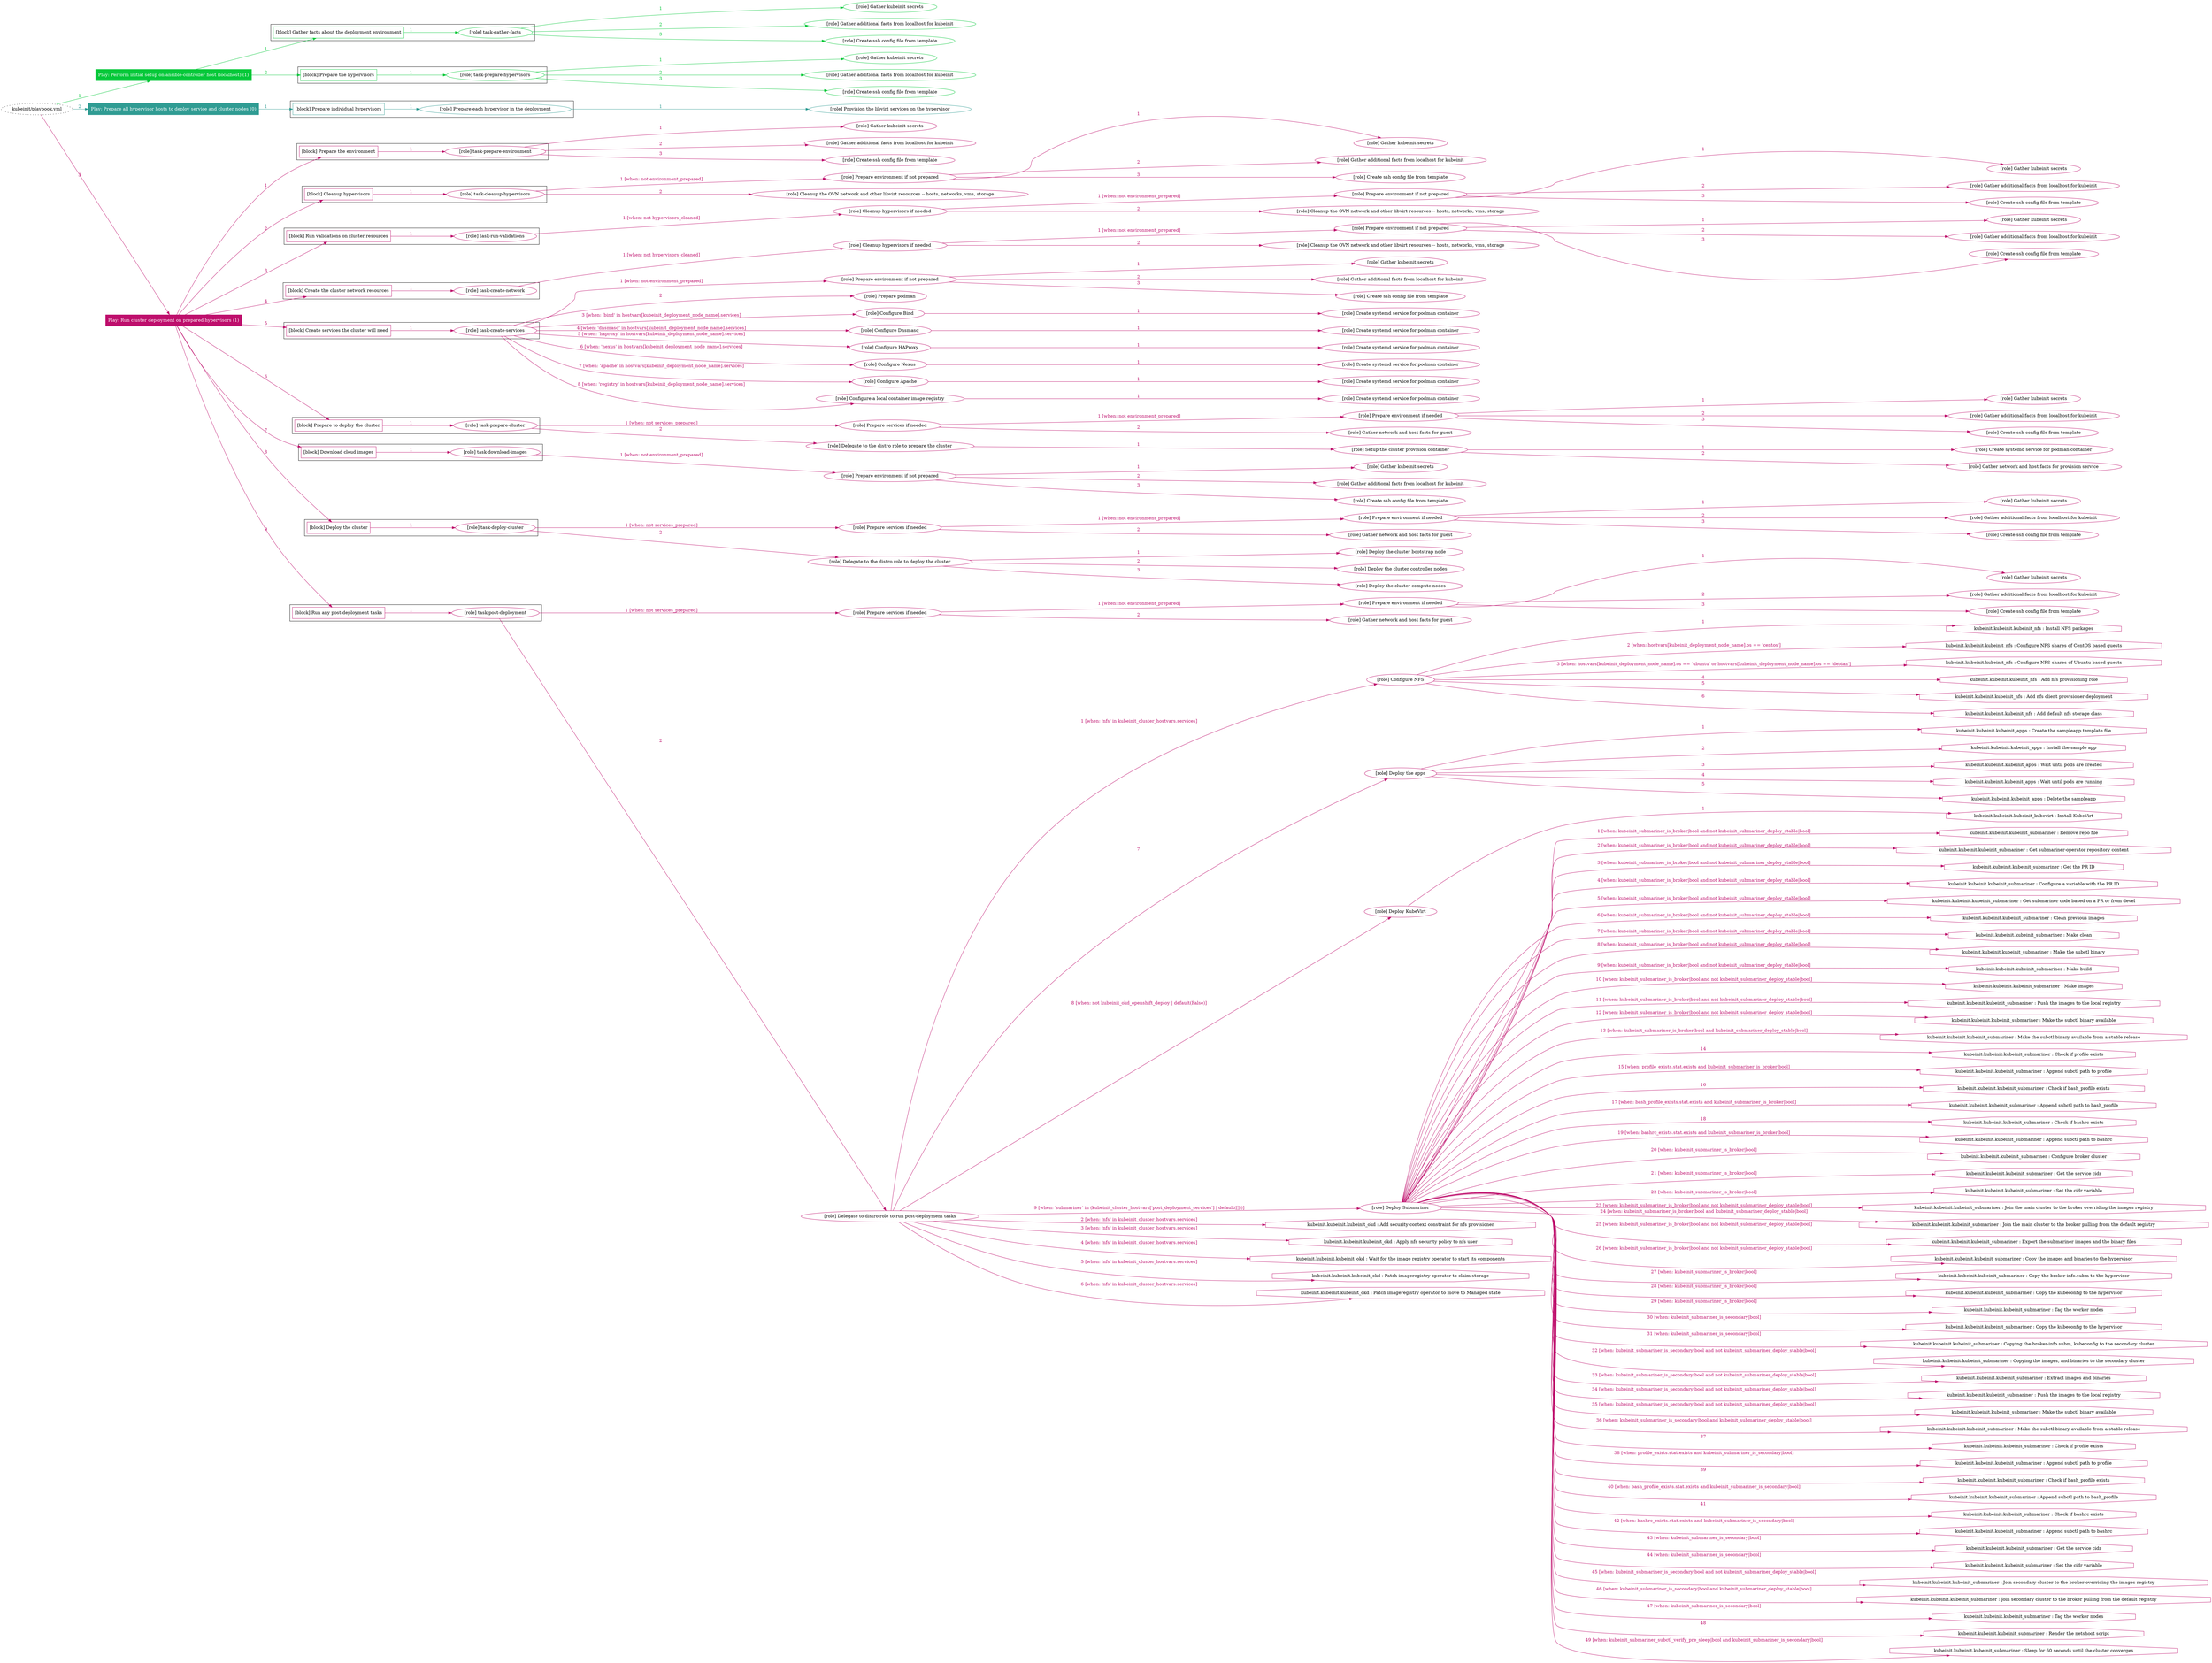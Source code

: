 digraph {
	graph [concentrate=true ordering=in rankdir=LR ratio=fill]
	edge [esep=5 sep=10]
	"kubeinit/playbook.yml" [URL="/home/runner/work/kubeinit/kubeinit/kubeinit/playbook.yml" id=playbook_8b1ff026 style=dotted]
	play_dfeecf3b [label="Play: Perform initial setup on ansible-controller host (localhost) (1)" URL="/home/runner/work/kubeinit/kubeinit/kubeinit/playbook.yml" color="#04c839" fontcolor="#ffffff" id=play_dfeecf3b shape=box style=filled tooltip=localhost]
	"kubeinit/playbook.yml" -> play_dfeecf3b [label="1 " color="#04c839" fontcolor="#04c839" id=edge_41d03010 labeltooltip="1 " tooltip="1 "]
	subgraph "Gather kubeinit secrets" {
		role_dc9a2525 [label="[role] Gather kubeinit secrets" URL="/home/runner/.ansible/collections/ansible_collections/kubeinit/kubeinit/roles/kubeinit_prepare/tasks/gather_kubeinit_facts.yml" color="#04c839" id=role_dc9a2525 tooltip="Gather kubeinit secrets"]
	}
	subgraph "Gather additional facts from localhost for kubeinit" {
		role_adbdfe05 [label="[role] Gather additional facts from localhost for kubeinit" URL="/home/runner/.ansible/collections/ansible_collections/kubeinit/kubeinit/roles/kubeinit_prepare/tasks/gather_kubeinit_facts.yml" color="#04c839" id=role_adbdfe05 tooltip="Gather additional facts from localhost for kubeinit"]
	}
	subgraph "Create ssh config file from template" {
		role_45fb7144 [label="[role] Create ssh config file from template" URL="/home/runner/.ansible/collections/ansible_collections/kubeinit/kubeinit/roles/kubeinit_prepare/tasks/gather_kubeinit_facts.yml" color="#04c839" id=role_45fb7144 tooltip="Create ssh config file from template"]
	}
	subgraph "task-gather-facts" {
		role_234c0d76 [label="[role] task-gather-facts" URL="/home/runner/work/kubeinit/kubeinit/kubeinit/playbook.yml" color="#04c839" id=role_234c0d76 tooltip="task-gather-facts"]
		role_234c0d76 -> role_dc9a2525 [label="1 " color="#04c839" fontcolor="#04c839" id=edge_264bdeb0 labeltooltip="1 " tooltip="1 "]
		role_234c0d76 -> role_adbdfe05 [label="2 " color="#04c839" fontcolor="#04c839" id=edge_8593c54c labeltooltip="2 " tooltip="2 "]
		role_234c0d76 -> role_45fb7144 [label="3 " color="#04c839" fontcolor="#04c839" id=edge_03c4a8ad labeltooltip="3 " tooltip="3 "]
	}
	subgraph "Gather kubeinit secrets" {
		role_e52b0b72 [label="[role] Gather kubeinit secrets" URL="/home/runner/.ansible/collections/ansible_collections/kubeinit/kubeinit/roles/kubeinit_prepare/tasks/gather_kubeinit_facts.yml" color="#04c839" id=role_e52b0b72 tooltip="Gather kubeinit secrets"]
	}
	subgraph "Gather additional facts from localhost for kubeinit" {
		role_4b71e7cd [label="[role] Gather additional facts from localhost for kubeinit" URL="/home/runner/.ansible/collections/ansible_collections/kubeinit/kubeinit/roles/kubeinit_prepare/tasks/gather_kubeinit_facts.yml" color="#04c839" id=role_4b71e7cd tooltip="Gather additional facts from localhost for kubeinit"]
	}
	subgraph "Create ssh config file from template" {
		role_a4d504fb [label="[role] Create ssh config file from template" URL="/home/runner/.ansible/collections/ansible_collections/kubeinit/kubeinit/roles/kubeinit_prepare/tasks/gather_kubeinit_facts.yml" color="#04c839" id=role_a4d504fb tooltip="Create ssh config file from template"]
	}
	subgraph "task-prepare-hypervisors" {
		role_6407bb2d [label="[role] task-prepare-hypervisors" URL="/home/runner/work/kubeinit/kubeinit/kubeinit/playbook.yml" color="#04c839" id=role_6407bb2d tooltip="task-prepare-hypervisors"]
		role_6407bb2d -> role_e52b0b72 [label="1 " color="#04c839" fontcolor="#04c839" id=edge_844d2721 labeltooltip="1 " tooltip="1 "]
		role_6407bb2d -> role_4b71e7cd [label="2 " color="#04c839" fontcolor="#04c839" id=edge_87d88a72 labeltooltip="2 " tooltip="2 "]
		role_6407bb2d -> role_a4d504fb [label="3 " color="#04c839" fontcolor="#04c839" id=edge_69955c25 labeltooltip="3 " tooltip="3 "]
	}
	subgraph "Play: Perform initial setup on ansible-controller host (localhost) (1)" {
		play_dfeecf3b -> block_f207df37 [label=1 color="#04c839" fontcolor="#04c839" id=edge_845c9be8 labeltooltip=1 tooltip=1]
		subgraph cluster_block_f207df37 {
			block_f207df37 [label="[block] Gather facts about the deployment environment" URL="/home/runner/work/kubeinit/kubeinit/kubeinit/playbook.yml" color="#04c839" id=block_f207df37 labeltooltip="Gather facts about the deployment environment" shape=box tooltip="Gather facts about the deployment environment"]
			block_f207df37 -> role_234c0d76 [label="1 " color="#04c839" fontcolor="#04c839" id=edge_aaa64b0f labeltooltip="1 " tooltip="1 "]
		}
		play_dfeecf3b -> block_06c941fd [label=2 color="#04c839" fontcolor="#04c839" id=edge_d4ec1114 labeltooltip=2 tooltip=2]
		subgraph cluster_block_06c941fd {
			block_06c941fd [label="[block] Prepare the hypervisors" URL="/home/runner/work/kubeinit/kubeinit/kubeinit/playbook.yml" color="#04c839" id=block_06c941fd labeltooltip="Prepare the hypervisors" shape=box tooltip="Prepare the hypervisors"]
			block_06c941fd -> role_6407bb2d [label="1 " color="#04c839" fontcolor="#04c839" id=edge_9a6e30c3 labeltooltip="1 " tooltip="1 "]
		}
	}
	play_9b1fe58b [label="Play: Prepare all hypervisor hosts to deploy service and cluster nodes (0)" URL="/home/runner/work/kubeinit/kubeinit/kubeinit/playbook.yml" color="#309c93" fontcolor="#ffffff" id=play_9b1fe58b shape=box style=filled tooltip="Play: Prepare all hypervisor hosts to deploy service and cluster nodes (0)"]
	"kubeinit/playbook.yml" -> play_9b1fe58b [label="2 " color="#309c93" fontcolor="#309c93" id=edge_970389c5 labeltooltip="2 " tooltip="2 "]
	subgraph "Provision the libvirt services on the hypervisor" {
		role_73d3a44d [label="[role] Provision the libvirt services on the hypervisor" URL="/home/runner/.ansible/collections/ansible_collections/kubeinit/kubeinit/roles/kubeinit_prepare/tasks/prepare_hypervisor.yml" color="#309c93" id=role_73d3a44d tooltip="Provision the libvirt services on the hypervisor"]
	}
	subgraph "Prepare each hypervisor in the deployment" {
		role_e18819fd [label="[role] Prepare each hypervisor in the deployment" URL="/home/runner/work/kubeinit/kubeinit/kubeinit/playbook.yml" color="#309c93" id=role_e18819fd tooltip="Prepare each hypervisor in the deployment"]
		role_e18819fd -> role_73d3a44d [label="1 " color="#309c93" fontcolor="#309c93" id=edge_b57c26bb labeltooltip="1 " tooltip="1 "]
	}
	subgraph "Play: Prepare all hypervisor hosts to deploy service and cluster nodes (0)" {
		play_9b1fe58b -> block_3b95fc44 [label=1 color="#309c93" fontcolor="#309c93" id=edge_3363a800 labeltooltip=1 tooltip=1]
		subgraph cluster_block_3b95fc44 {
			block_3b95fc44 [label="[block] Prepare individual hypervisors" URL="/home/runner/work/kubeinit/kubeinit/kubeinit/playbook.yml" color="#309c93" id=block_3b95fc44 labeltooltip="Prepare individual hypervisors" shape=box tooltip="Prepare individual hypervisors"]
			block_3b95fc44 -> role_e18819fd [label="1 " color="#309c93" fontcolor="#309c93" id=edge_a164071d labeltooltip="1 " tooltip="1 "]
		}
	}
	play_a304422a [label="Play: Run cluster deployment on prepared hypervisors (1)" URL="/home/runner/work/kubeinit/kubeinit/kubeinit/playbook.yml" color="#be0e6c" fontcolor="#ffffff" id=play_a304422a shape=box style=filled tooltip=localhost]
	"kubeinit/playbook.yml" -> play_a304422a [label="3 " color="#be0e6c" fontcolor="#be0e6c" id=edge_ea4c7927 labeltooltip="3 " tooltip="3 "]
	subgraph "Gather kubeinit secrets" {
		role_a9534246 [label="[role] Gather kubeinit secrets" URL="/home/runner/.ansible/collections/ansible_collections/kubeinit/kubeinit/roles/kubeinit_prepare/tasks/gather_kubeinit_facts.yml" color="#be0e6c" id=role_a9534246 tooltip="Gather kubeinit secrets"]
	}
	subgraph "Gather additional facts from localhost for kubeinit" {
		role_c8856281 [label="[role] Gather additional facts from localhost for kubeinit" URL="/home/runner/.ansible/collections/ansible_collections/kubeinit/kubeinit/roles/kubeinit_prepare/tasks/gather_kubeinit_facts.yml" color="#be0e6c" id=role_c8856281 tooltip="Gather additional facts from localhost for kubeinit"]
	}
	subgraph "Create ssh config file from template" {
		role_87ae5915 [label="[role] Create ssh config file from template" URL="/home/runner/.ansible/collections/ansible_collections/kubeinit/kubeinit/roles/kubeinit_prepare/tasks/gather_kubeinit_facts.yml" color="#be0e6c" id=role_87ae5915 tooltip="Create ssh config file from template"]
	}
	subgraph "task-prepare-environment" {
		role_36d7c025 [label="[role] task-prepare-environment" URL="/home/runner/work/kubeinit/kubeinit/kubeinit/playbook.yml" color="#be0e6c" id=role_36d7c025 tooltip="task-prepare-environment"]
		role_36d7c025 -> role_a9534246 [label="1 " color="#be0e6c" fontcolor="#be0e6c" id=edge_61ab2840 labeltooltip="1 " tooltip="1 "]
		role_36d7c025 -> role_c8856281 [label="2 " color="#be0e6c" fontcolor="#be0e6c" id=edge_47f6bcb8 labeltooltip="2 " tooltip="2 "]
		role_36d7c025 -> role_87ae5915 [label="3 " color="#be0e6c" fontcolor="#be0e6c" id=edge_2c4d694a labeltooltip="3 " tooltip="3 "]
	}
	subgraph "Gather kubeinit secrets" {
		role_089ca34f [label="[role] Gather kubeinit secrets" URL="/home/runner/.ansible/collections/ansible_collections/kubeinit/kubeinit/roles/kubeinit_prepare/tasks/gather_kubeinit_facts.yml" color="#be0e6c" id=role_089ca34f tooltip="Gather kubeinit secrets"]
	}
	subgraph "Gather additional facts from localhost for kubeinit" {
		role_2dc81b1d [label="[role] Gather additional facts from localhost for kubeinit" URL="/home/runner/.ansible/collections/ansible_collections/kubeinit/kubeinit/roles/kubeinit_prepare/tasks/gather_kubeinit_facts.yml" color="#be0e6c" id=role_2dc81b1d tooltip="Gather additional facts from localhost for kubeinit"]
	}
	subgraph "Create ssh config file from template" {
		role_cefba17a [label="[role] Create ssh config file from template" URL="/home/runner/.ansible/collections/ansible_collections/kubeinit/kubeinit/roles/kubeinit_prepare/tasks/gather_kubeinit_facts.yml" color="#be0e6c" id=role_cefba17a tooltip="Create ssh config file from template"]
	}
	subgraph "Prepare environment if not prepared" {
		role_05fb373d [label="[role] Prepare environment if not prepared" URL="/home/runner/.ansible/collections/ansible_collections/kubeinit/kubeinit/roles/kubeinit_prepare/tasks/cleanup_hypervisors.yml" color="#be0e6c" id=role_05fb373d tooltip="Prepare environment if not prepared"]
		role_05fb373d -> role_089ca34f [label="1 " color="#be0e6c" fontcolor="#be0e6c" id=edge_ca10328e labeltooltip="1 " tooltip="1 "]
		role_05fb373d -> role_2dc81b1d [label="2 " color="#be0e6c" fontcolor="#be0e6c" id=edge_e3ad4eb4 labeltooltip="2 " tooltip="2 "]
		role_05fb373d -> role_cefba17a [label="3 " color="#be0e6c" fontcolor="#be0e6c" id=edge_dc3bf4da labeltooltip="3 " tooltip="3 "]
	}
	subgraph "Cleanup the OVN network and other libvirt resources -- hosts, networks, vms, storage" {
		role_882c053a [label="[role] Cleanup the OVN network and other libvirt resources -- hosts, networks, vms, storage" URL="/home/runner/.ansible/collections/ansible_collections/kubeinit/kubeinit/roles/kubeinit_prepare/tasks/cleanup_hypervisors.yml" color="#be0e6c" id=role_882c053a tooltip="Cleanup the OVN network and other libvirt resources -- hosts, networks, vms, storage"]
	}
	subgraph "task-cleanup-hypervisors" {
		role_d5bccfc8 [label="[role] task-cleanup-hypervisors" URL="/home/runner/work/kubeinit/kubeinit/kubeinit/playbook.yml" color="#be0e6c" id=role_d5bccfc8 tooltip="task-cleanup-hypervisors"]
		role_d5bccfc8 -> role_05fb373d [label="1 [when: not environment_prepared]" color="#be0e6c" fontcolor="#be0e6c" id=edge_83420b4b labeltooltip="1 [when: not environment_prepared]" tooltip="1 [when: not environment_prepared]"]
		role_d5bccfc8 -> role_882c053a [label="2 " color="#be0e6c" fontcolor="#be0e6c" id=edge_62be5731 labeltooltip="2 " tooltip="2 "]
	}
	subgraph "Gather kubeinit secrets" {
		role_6e3243e0 [label="[role] Gather kubeinit secrets" URL="/home/runner/.ansible/collections/ansible_collections/kubeinit/kubeinit/roles/kubeinit_prepare/tasks/gather_kubeinit_facts.yml" color="#be0e6c" id=role_6e3243e0 tooltip="Gather kubeinit secrets"]
	}
	subgraph "Gather additional facts from localhost for kubeinit" {
		role_d375f8cd [label="[role] Gather additional facts from localhost for kubeinit" URL="/home/runner/.ansible/collections/ansible_collections/kubeinit/kubeinit/roles/kubeinit_prepare/tasks/gather_kubeinit_facts.yml" color="#be0e6c" id=role_d375f8cd tooltip="Gather additional facts from localhost for kubeinit"]
	}
	subgraph "Create ssh config file from template" {
		role_eb45075d [label="[role] Create ssh config file from template" URL="/home/runner/.ansible/collections/ansible_collections/kubeinit/kubeinit/roles/kubeinit_prepare/tasks/gather_kubeinit_facts.yml" color="#be0e6c" id=role_eb45075d tooltip="Create ssh config file from template"]
	}
	subgraph "Prepare environment if not prepared" {
		role_0f4c6481 [label="[role] Prepare environment if not prepared" URL="/home/runner/.ansible/collections/ansible_collections/kubeinit/kubeinit/roles/kubeinit_prepare/tasks/cleanup_hypervisors.yml" color="#be0e6c" id=role_0f4c6481 tooltip="Prepare environment if not prepared"]
		role_0f4c6481 -> role_6e3243e0 [label="1 " color="#be0e6c" fontcolor="#be0e6c" id=edge_e756d51c labeltooltip="1 " tooltip="1 "]
		role_0f4c6481 -> role_d375f8cd [label="2 " color="#be0e6c" fontcolor="#be0e6c" id=edge_f9696931 labeltooltip="2 " tooltip="2 "]
		role_0f4c6481 -> role_eb45075d [label="3 " color="#be0e6c" fontcolor="#be0e6c" id=edge_239b3a5c labeltooltip="3 " tooltip="3 "]
	}
	subgraph "Cleanup the OVN network and other libvirt resources -- hosts, networks, vms, storage" {
		role_907a80d0 [label="[role] Cleanup the OVN network and other libvirt resources -- hosts, networks, vms, storage" URL="/home/runner/.ansible/collections/ansible_collections/kubeinit/kubeinit/roles/kubeinit_prepare/tasks/cleanup_hypervisors.yml" color="#be0e6c" id=role_907a80d0 tooltip="Cleanup the OVN network and other libvirt resources -- hosts, networks, vms, storage"]
	}
	subgraph "Cleanup hypervisors if needed" {
		role_a5833440 [label="[role] Cleanup hypervisors if needed" URL="/home/runner/.ansible/collections/ansible_collections/kubeinit/kubeinit/roles/kubeinit_validations/tasks/main.yml" color="#be0e6c" id=role_a5833440 tooltip="Cleanup hypervisors if needed"]
		role_a5833440 -> role_0f4c6481 [label="1 [when: not environment_prepared]" color="#be0e6c" fontcolor="#be0e6c" id=edge_193df0f4 labeltooltip="1 [when: not environment_prepared]" tooltip="1 [when: not environment_prepared]"]
		role_a5833440 -> role_907a80d0 [label="2 " color="#be0e6c" fontcolor="#be0e6c" id=edge_2117380c labeltooltip="2 " tooltip="2 "]
	}
	subgraph "task-run-validations" {
		role_e7dcc682 [label="[role] task-run-validations" URL="/home/runner/work/kubeinit/kubeinit/kubeinit/playbook.yml" color="#be0e6c" id=role_e7dcc682 tooltip="task-run-validations"]
		role_e7dcc682 -> role_a5833440 [label="1 [when: not hypervisors_cleaned]" color="#be0e6c" fontcolor="#be0e6c" id=edge_e05527de labeltooltip="1 [when: not hypervisors_cleaned]" tooltip="1 [when: not hypervisors_cleaned]"]
	}
	subgraph "Gather kubeinit secrets" {
		role_39941b1c [label="[role] Gather kubeinit secrets" URL="/home/runner/.ansible/collections/ansible_collections/kubeinit/kubeinit/roles/kubeinit_prepare/tasks/gather_kubeinit_facts.yml" color="#be0e6c" id=role_39941b1c tooltip="Gather kubeinit secrets"]
	}
	subgraph "Gather additional facts from localhost for kubeinit" {
		role_33016f17 [label="[role] Gather additional facts from localhost for kubeinit" URL="/home/runner/.ansible/collections/ansible_collections/kubeinit/kubeinit/roles/kubeinit_prepare/tasks/gather_kubeinit_facts.yml" color="#be0e6c" id=role_33016f17 tooltip="Gather additional facts from localhost for kubeinit"]
	}
	subgraph "Create ssh config file from template" {
		role_bf201ea8 [label="[role] Create ssh config file from template" URL="/home/runner/.ansible/collections/ansible_collections/kubeinit/kubeinit/roles/kubeinit_prepare/tasks/gather_kubeinit_facts.yml" color="#be0e6c" id=role_bf201ea8 tooltip="Create ssh config file from template"]
	}
	subgraph "Prepare environment if not prepared" {
		role_163f90ff [label="[role] Prepare environment if not prepared" URL="/home/runner/.ansible/collections/ansible_collections/kubeinit/kubeinit/roles/kubeinit_prepare/tasks/cleanup_hypervisors.yml" color="#be0e6c" id=role_163f90ff tooltip="Prepare environment if not prepared"]
		role_163f90ff -> role_39941b1c [label="1 " color="#be0e6c" fontcolor="#be0e6c" id=edge_b61f74ab labeltooltip="1 " tooltip="1 "]
		role_163f90ff -> role_33016f17 [label="2 " color="#be0e6c" fontcolor="#be0e6c" id=edge_6b0cf66b labeltooltip="2 " tooltip="2 "]
		role_163f90ff -> role_bf201ea8 [label="3 " color="#be0e6c" fontcolor="#be0e6c" id=edge_e6841ba4 labeltooltip="3 " tooltip="3 "]
	}
	subgraph "Cleanup the OVN network and other libvirt resources -- hosts, networks, vms, storage" {
		role_6bc89de7 [label="[role] Cleanup the OVN network and other libvirt resources -- hosts, networks, vms, storage" URL="/home/runner/.ansible/collections/ansible_collections/kubeinit/kubeinit/roles/kubeinit_prepare/tasks/cleanup_hypervisors.yml" color="#be0e6c" id=role_6bc89de7 tooltip="Cleanup the OVN network and other libvirt resources -- hosts, networks, vms, storage"]
	}
	subgraph "Cleanup hypervisors if needed" {
		role_70920cd6 [label="[role] Cleanup hypervisors if needed" URL="/home/runner/.ansible/collections/ansible_collections/kubeinit/kubeinit/roles/kubeinit_libvirt/tasks/create_network.yml" color="#be0e6c" id=role_70920cd6 tooltip="Cleanup hypervisors if needed"]
		role_70920cd6 -> role_163f90ff [label="1 [when: not environment_prepared]" color="#be0e6c" fontcolor="#be0e6c" id=edge_846fef3b labeltooltip="1 [when: not environment_prepared]" tooltip="1 [when: not environment_prepared]"]
		role_70920cd6 -> role_6bc89de7 [label="2 " color="#be0e6c" fontcolor="#be0e6c" id=edge_f226379e labeltooltip="2 " tooltip="2 "]
	}
	subgraph "task-create-network" {
		role_437b8064 [label="[role] task-create-network" URL="/home/runner/work/kubeinit/kubeinit/kubeinit/playbook.yml" color="#be0e6c" id=role_437b8064 tooltip="task-create-network"]
		role_437b8064 -> role_70920cd6 [label="1 [when: not hypervisors_cleaned]" color="#be0e6c" fontcolor="#be0e6c" id=edge_27e153f0 labeltooltip="1 [when: not hypervisors_cleaned]" tooltip="1 [when: not hypervisors_cleaned]"]
	}
	subgraph "Gather kubeinit secrets" {
		role_0b4cb039 [label="[role] Gather kubeinit secrets" URL="/home/runner/.ansible/collections/ansible_collections/kubeinit/kubeinit/roles/kubeinit_prepare/tasks/gather_kubeinit_facts.yml" color="#be0e6c" id=role_0b4cb039 tooltip="Gather kubeinit secrets"]
	}
	subgraph "Gather additional facts from localhost for kubeinit" {
		role_26dc8adb [label="[role] Gather additional facts from localhost for kubeinit" URL="/home/runner/.ansible/collections/ansible_collections/kubeinit/kubeinit/roles/kubeinit_prepare/tasks/gather_kubeinit_facts.yml" color="#be0e6c" id=role_26dc8adb tooltip="Gather additional facts from localhost for kubeinit"]
	}
	subgraph "Create ssh config file from template" {
		role_adf7823b [label="[role] Create ssh config file from template" URL="/home/runner/.ansible/collections/ansible_collections/kubeinit/kubeinit/roles/kubeinit_prepare/tasks/gather_kubeinit_facts.yml" color="#be0e6c" id=role_adf7823b tooltip="Create ssh config file from template"]
	}
	subgraph "Prepare environment if not prepared" {
		role_d3b4086c [label="[role] Prepare environment if not prepared" URL="/home/runner/.ansible/collections/ansible_collections/kubeinit/kubeinit/roles/kubeinit_services/tasks/main.yml" color="#be0e6c" id=role_d3b4086c tooltip="Prepare environment if not prepared"]
		role_d3b4086c -> role_0b4cb039 [label="1 " color="#be0e6c" fontcolor="#be0e6c" id=edge_d16c4410 labeltooltip="1 " tooltip="1 "]
		role_d3b4086c -> role_26dc8adb [label="2 " color="#be0e6c" fontcolor="#be0e6c" id=edge_d88dc2ef labeltooltip="2 " tooltip="2 "]
		role_d3b4086c -> role_adf7823b [label="3 " color="#be0e6c" fontcolor="#be0e6c" id=edge_bea160ce labeltooltip="3 " tooltip="3 "]
	}
	subgraph "Prepare podman" {
		role_410d434f [label="[role] Prepare podman" URL="/home/runner/.ansible/collections/ansible_collections/kubeinit/kubeinit/roles/kubeinit_services/tasks/00_create_service_pod.yml" color="#be0e6c" id=role_410d434f tooltip="Prepare podman"]
	}
	subgraph "Create systemd service for podman container" {
		role_3cf7cdb1 [label="[role] Create systemd service for podman container" URL="/home/runner/.ansible/collections/ansible_collections/kubeinit/kubeinit/roles/kubeinit_bind/tasks/main.yml" color="#be0e6c" id=role_3cf7cdb1 tooltip="Create systemd service for podman container"]
	}
	subgraph "Configure Bind" {
		role_9db03afd [label="[role] Configure Bind" URL="/home/runner/.ansible/collections/ansible_collections/kubeinit/kubeinit/roles/kubeinit_services/tasks/start_services_containers.yml" color="#be0e6c" id=role_9db03afd tooltip="Configure Bind"]
		role_9db03afd -> role_3cf7cdb1 [label="1 " color="#be0e6c" fontcolor="#be0e6c" id=edge_1ac64aee labeltooltip="1 " tooltip="1 "]
	}
	subgraph "Create systemd service for podman container" {
		role_e99a6a15 [label="[role] Create systemd service for podman container" URL="/home/runner/.ansible/collections/ansible_collections/kubeinit/kubeinit/roles/kubeinit_dnsmasq/tasks/main.yml" color="#be0e6c" id=role_e99a6a15 tooltip="Create systemd service for podman container"]
	}
	subgraph "Configure Dnsmasq" {
		role_761a98fb [label="[role] Configure Dnsmasq" URL="/home/runner/.ansible/collections/ansible_collections/kubeinit/kubeinit/roles/kubeinit_services/tasks/start_services_containers.yml" color="#be0e6c" id=role_761a98fb tooltip="Configure Dnsmasq"]
		role_761a98fb -> role_e99a6a15 [label="1 " color="#be0e6c" fontcolor="#be0e6c" id=edge_dd1794fe labeltooltip="1 " tooltip="1 "]
	}
	subgraph "Create systemd service for podman container" {
		role_1eb8f7d9 [label="[role] Create systemd service for podman container" URL="/home/runner/.ansible/collections/ansible_collections/kubeinit/kubeinit/roles/kubeinit_haproxy/tasks/main.yml" color="#be0e6c" id=role_1eb8f7d9 tooltip="Create systemd service for podman container"]
	}
	subgraph "Configure HAProxy" {
		role_7b13db3c [label="[role] Configure HAProxy" URL="/home/runner/.ansible/collections/ansible_collections/kubeinit/kubeinit/roles/kubeinit_services/tasks/start_services_containers.yml" color="#be0e6c" id=role_7b13db3c tooltip="Configure HAProxy"]
		role_7b13db3c -> role_1eb8f7d9 [label="1 " color="#be0e6c" fontcolor="#be0e6c" id=edge_888d7e1b labeltooltip="1 " tooltip="1 "]
	}
	subgraph "Create systemd service for podman container" {
		role_dc86e74d [label="[role] Create systemd service for podman container" URL="/home/runner/.ansible/collections/ansible_collections/kubeinit/kubeinit/roles/kubeinit_nexus/tasks/main.yml" color="#be0e6c" id=role_dc86e74d tooltip="Create systemd service for podman container"]
	}
	subgraph "Configure Nexus" {
		role_346818ee [label="[role] Configure Nexus" URL="/home/runner/.ansible/collections/ansible_collections/kubeinit/kubeinit/roles/kubeinit_services/tasks/start_services_containers.yml" color="#be0e6c" id=role_346818ee tooltip="Configure Nexus"]
		role_346818ee -> role_dc86e74d [label="1 " color="#be0e6c" fontcolor="#be0e6c" id=edge_6c850b1a labeltooltip="1 " tooltip="1 "]
	}
	subgraph "Create systemd service for podman container" {
		role_e409f34e [label="[role] Create systemd service for podman container" URL="/home/runner/.ansible/collections/ansible_collections/kubeinit/kubeinit/roles/kubeinit_apache/tasks/main.yml" color="#be0e6c" id=role_e409f34e tooltip="Create systemd service for podman container"]
	}
	subgraph "Configure Apache" {
		role_85ccd767 [label="[role] Configure Apache" URL="/home/runner/.ansible/collections/ansible_collections/kubeinit/kubeinit/roles/kubeinit_services/tasks/start_services_containers.yml" color="#be0e6c" id=role_85ccd767 tooltip="Configure Apache"]
		role_85ccd767 -> role_e409f34e [label="1 " color="#be0e6c" fontcolor="#be0e6c" id=edge_8290ff07 labeltooltip="1 " tooltip="1 "]
	}
	subgraph "Create systemd service for podman container" {
		role_ac25a379 [label="[role] Create systemd service for podman container" URL="/home/runner/.ansible/collections/ansible_collections/kubeinit/kubeinit/roles/kubeinit_registry/tasks/main.yml" color="#be0e6c" id=role_ac25a379 tooltip="Create systemd service for podman container"]
	}
	subgraph "Configure a local container image registry" {
		role_326bd78b [label="[role] Configure a local container image registry" URL="/home/runner/.ansible/collections/ansible_collections/kubeinit/kubeinit/roles/kubeinit_services/tasks/start_services_containers.yml" color="#be0e6c" id=role_326bd78b tooltip="Configure a local container image registry"]
		role_326bd78b -> role_ac25a379 [label="1 " color="#be0e6c" fontcolor="#be0e6c" id=edge_7504ddba labeltooltip="1 " tooltip="1 "]
	}
	subgraph "task-create-services" {
		role_08440f39 [label="[role] task-create-services" URL="/home/runner/work/kubeinit/kubeinit/kubeinit/playbook.yml" color="#be0e6c" id=role_08440f39 tooltip="task-create-services"]
		role_08440f39 -> role_d3b4086c [label="1 [when: not environment_prepared]" color="#be0e6c" fontcolor="#be0e6c" id=edge_e817abdc labeltooltip="1 [when: not environment_prepared]" tooltip="1 [when: not environment_prepared]"]
		role_08440f39 -> role_410d434f [label="2 " color="#be0e6c" fontcolor="#be0e6c" id=edge_e28a1b6c labeltooltip="2 " tooltip="2 "]
		role_08440f39 -> role_9db03afd [label="3 [when: 'bind' in hostvars[kubeinit_deployment_node_name].services]" color="#be0e6c" fontcolor="#be0e6c" id=edge_a7dc8201 labeltooltip="3 [when: 'bind' in hostvars[kubeinit_deployment_node_name].services]" tooltip="3 [when: 'bind' in hostvars[kubeinit_deployment_node_name].services]"]
		role_08440f39 -> role_761a98fb [label="4 [when: 'dnsmasq' in hostvars[kubeinit_deployment_node_name].services]" color="#be0e6c" fontcolor="#be0e6c" id=edge_f0e5ff79 labeltooltip="4 [when: 'dnsmasq' in hostvars[kubeinit_deployment_node_name].services]" tooltip="4 [when: 'dnsmasq' in hostvars[kubeinit_deployment_node_name].services]"]
		role_08440f39 -> role_7b13db3c [label="5 [when: 'haproxy' in hostvars[kubeinit_deployment_node_name].services]" color="#be0e6c" fontcolor="#be0e6c" id=edge_9db9bb17 labeltooltip="5 [when: 'haproxy' in hostvars[kubeinit_deployment_node_name].services]" tooltip="5 [when: 'haproxy' in hostvars[kubeinit_deployment_node_name].services]"]
		role_08440f39 -> role_346818ee [label="6 [when: 'nexus' in hostvars[kubeinit_deployment_node_name].services]" color="#be0e6c" fontcolor="#be0e6c" id=edge_d55a0722 labeltooltip="6 [when: 'nexus' in hostvars[kubeinit_deployment_node_name].services]" tooltip="6 [when: 'nexus' in hostvars[kubeinit_deployment_node_name].services]"]
		role_08440f39 -> role_85ccd767 [label="7 [when: 'apache' in hostvars[kubeinit_deployment_node_name].services]" color="#be0e6c" fontcolor="#be0e6c" id=edge_bc639d23 labeltooltip="7 [when: 'apache' in hostvars[kubeinit_deployment_node_name].services]" tooltip="7 [when: 'apache' in hostvars[kubeinit_deployment_node_name].services]"]
		role_08440f39 -> role_326bd78b [label="8 [when: 'registry' in hostvars[kubeinit_deployment_node_name].services]" color="#be0e6c" fontcolor="#be0e6c" id=edge_be1ab629 labeltooltip="8 [when: 'registry' in hostvars[kubeinit_deployment_node_name].services]" tooltip="8 [when: 'registry' in hostvars[kubeinit_deployment_node_name].services]"]
	}
	subgraph "Gather kubeinit secrets" {
		role_ac7d6e96 [label="[role] Gather kubeinit secrets" URL="/home/runner/.ansible/collections/ansible_collections/kubeinit/kubeinit/roles/kubeinit_prepare/tasks/gather_kubeinit_facts.yml" color="#be0e6c" id=role_ac7d6e96 tooltip="Gather kubeinit secrets"]
	}
	subgraph "Gather additional facts from localhost for kubeinit" {
		role_74ac55f7 [label="[role] Gather additional facts from localhost for kubeinit" URL="/home/runner/.ansible/collections/ansible_collections/kubeinit/kubeinit/roles/kubeinit_prepare/tasks/gather_kubeinit_facts.yml" color="#be0e6c" id=role_74ac55f7 tooltip="Gather additional facts from localhost for kubeinit"]
	}
	subgraph "Create ssh config file from template" {
		role_e5551000 [label="[role] Create ssh config file from template" URL="/home/runner/.ansible/collections/ansible_collections/kubeinit/kubeinit/roles/kubeinit_prepare/tasks/gather_kubeinit_facts.yml" color="#be0e6c" id=role_e5551000 tooltip="Create ssh config file from template"]
	}
	subgraph "Prepare environment if needed" {
		role_542bb2b9 [label="[role] Prepare environment if needed" URL="/home/runner/.ansible/collections/ansible_collections/kubeinit/kubeinit/roles/kubeinit_services/tasks/prepare_services.yml" color="#be0e6c" id=role_542bb2b9 tooltip="Prepare environment if needed"]
		role_542bb2b9 -> role_ac7d6e96 [label="1 " color="#be0e6c" fontcolor="#be0e6c" id=edge_f545bbdc labeltooltip="1 " tooltip="1 "]
		role_542bb2b9 -> role_74ac55f7 [label="2 " color="#be0e6c" fontcolor="#be0e6c" id=edge_7259e5a4 labeltooltip="2 " tooltip="2 "]
		role_542bb2b9 -> role_e5551000 [label="3 " color="#be0e6c" fontcolor="#be0e6c" id=edge_410b1efc labeltooltip="3 " tooltip="3 "]
	}
	subgraph "Gather network and host facts for guest" {
		role_ebaa3251 [label="[role] Gather network and host facts for guest" URL="/home/runner/.ansible/collections/ansible_collections/kubeinit/kubeinit/roles/kubeinit_services/tasks/prepare_services.yml" color="#be0e6c" id=role_ebaa3251 tooltip="Gather network and host facts for guest"]
	}
	subgraph "Prepare services if needed" {
		role_409559db [label="[role] Prepare services if needed" URL="/home/runner/.ansible/collections/ansible_collections/kubeinit/kubeinit/roles/kubeinit_prepare/tasks/prepare_cluster.yml" color="#be0e6c" id=role_409559db tooltip="Prepare services if needed"]
		role_409559db -> role_542bb2b9 [label="1 [when: not environment_prepared]" color="#be0e6c" fontcolor="#be0e6c" id=edge_423e4559 labeltooltip="1 [when: not environment_prepared]" tooltip="1 [when: not environment_prepared]"]
		role_409559db -> role_ebaa3251 [label="2 " color="#be0e6c" fontcolor="#be0e6c" id=edge_3df7887a labeltooltip="2 " tooltip="2 "]
	}
	subgraph "Create systemd service for podman container" {
		role_fbf59d2a [label="[role] Create systemd service for podman container" URL="/home/runner/.ansible/collections/ansible_collections/kubeinit/kubeinit/roles/kubeinit_services/tasks/create_provision_container.yml" color="#be0e6c" id=role_fbf59d2a tooltip="Create systemd service for podman container"]
	}
	subgraph "Gather network and host facts for provision service" {
		role_724c4bf1 [label="[role] Gather network and host facts for provision service" URL="/home/runner/.ansible/collections/ansible_collections/kubeinit/kubeinit/roles/kubeinit_services/tasks/create_provision_container.yml" color="#be0e6c" id=role_724c4bf1 tooltip="Gather network and host facts for provision service"]
	}
	subgraph "Setup the cluster provision container" {
		role_439ad392 [label="[role] Setup the cluster provision container" URL="/home/runner/.ansible/collections/ansible_collections/kubeinit/kubeinit/roles/kubeinit_okd/tasks/prepare_cluster.yml" color="#be0e6c" id=role_439ad392 tooltip="Setup the cluster provision container"]
		role_439ad392 -> role_fbf59d2a [label="1 " color="#be0e6c" fontcolor="#be0e6c" id=edge_2d1ee3b4 labeltooltip="1 " tooltip="1 "]
		role_439ad392 -> role_724c4bf1 [label="2 " color="#be0e6c" fontcolor="#be0e6c" id=edge_ccc966ad labeltooltip="2 " tooltip="2 "]
	}
	subgraph "Delegate to the distro role to prepare the cluster" {
		role_2d0b8404 [label="[role] Delegate to the distro role to prepare the cluster" URL="/home/runner/.ansible/collections/ansible_collections/kubeinit/kubeinit/roles/kubeinit_prepare/tasks/prepare_cluster.yml" color="#be0e6c" id=role_2d0b8404 tooltip="Delegate to the distro role to prepare the cluster"]
		role_2d0b8404 -> role_439ad392 [label="1 " color="#be0e6c" fontcolor="#be0e6c" id=edge_49e2abc9 labeltooltip="1 " tooltip="1 "]
	}
	subgraph "task-prepare-cluster" {
		role_1e588c92 [label="[role] task-prepare-cluster" URL="/home/runner/work/kubeinit/kubeinit/kubeinit/playbook.yml" color="#be0e6c" id=role_1e588c92 tooltip="task-prepare-cluster"]
		role_1e588c92 -> role_409559db [label="1 [when: not services_prepared]" color="#be0e6c" fontcolor="#be0e6c" id=edge_3dfa1bba labeltooltip="1 [when: not services_prepared]" tooltip="1 [when: not services_prepared]"]
		role_1e588c92 -> role_2d0b8404 [label="2 " color="#be0e6c" fontcolor="#be0e6c" id=edge_a0cc738e labeltooltip="2 " tooltip="2 "]
	}
	subgraph "Gather kubeinit secrets" {
		role_5994e872 [label="[role] Gather kubeinit secrets" URL="/home/runner/.ansible/collections/ansible_collections/kubeinit/kubeinit/roles/kubeinit_prepare/tasks/gather_kubeinit_facts.yml" color="#be0e6c" id=role_5994e872 tooltip="Gather kubeinit secrets"]
	}
	subgraph "Gather additional facts from localhost for kubeinit" {
		role_26fcc6d9 [label="[role] Gather additional facts from localhost for kubeinit" URL="/home/runner/.ansible/collections/ansible_collections/kubeinit/kubeinit/roles/kubeinit_prepare/tasks/gather_kubeinit_facts.yml" color="#be0e6c" id=role_26fcc6d9 tooltip="Gather additional facts from localhost for kubeinit"]
	}
	subgraph "Create ssh config file from template" {
		role_7cbe666a [label="[role] Create ssh config file from template" URL="/home/runner/.ansible/collections/ansible_collections/kubeinit/kubeinit/roles/kubeinit_prepare/tasks/gather_kubeinit_facts.yml" color="#be0e6c" id=role_7cbe666a tooltip="Create ssh config file from template"]
	}
	subgraph "Prepare environment if not prepared" {
		role_65f78443 [label="[role] Prepare environment if not prepared" URL="/home/runner/.ansible/collections/ansible_collections/kubeinit/kubeinit/roles/kubeinit_libvirt/tasks/download_cloud_images.yml" color="#be0e6c" id=role_65f78443 tooltip="Prepare environment if not prepared"]
		role_65f78443 -> role_5994e872 [label="1 " color="#be0e6c" fontcolor="#be0e6c" id=edge_9db53849 labeltooltip="1 " tooltip="1 "]
		role_65f78443 -> role_26fcc6d9 [label="2 " color="#be0e6c" fontcolor="#be0e6c" id=edge_f13beb63 labeltooltip="2 " tooltip="2 "]
		role_65f78443 -> role_7cbe666a [label="3 " color="#be0e6c" fontcolor="#be0e6c" id=edge_18bcbc71 labeltooltip="3 " tooltip="3 "]
	}
	subgraph "task-download-images" {
		role_063b8489 [label="[role] task-download-images" URL="/home/runner/work/kubeinit/kubeinit/kubeinit/playbook.yml" color="#be0e6c" id=role_063b8489 tooltip="task-download-images"]
		role_063b8489 -> role_65f78443 [label="1 [when: not environment_prepared]" color="#be0e6c" fontcolor="#be0e6c" id=edge_f6aeceb0 labeltooltip="1 [when: not environment_prepared]" tooltip="1 [when: not environment_prepared]"]
	}
	subgraph "Gather kubeinit secrets" {
		role_720eb1fd [label="[role] Gather kubeinit secrets" URL="/home/runner/.ansible/collections/ansible_collections/kubeinit/kubeinit/roles/kubeinit_prepare/tasks/gather_kubeinit_facts.yml" color="#be0e6c" id=role_720eb1fd tooltip="Gather kubeinit secrets"]
	}
	subgraph "Gather additional facts from localhost for kubeinit" {
		role_1b5e41fe [label="[role] Gather additional facts from localhost for kubeinit" URL="/home/runner/.ansible/collections/ansible_collections/kubeinit/kubeinit/roles/kubeinit_prepare/tasks/gather_kubeinit_facts.yml" color="#be0e6c" id=role_1b5e41fe tooltip="Gather additional facts from localhost for kubeinit"]
	}
	subgraph "Create ssh config file from template" {
		role_e37657a4 [label="[role] Create ssh config file from template" URL="/home/runner/.ansible/collections/ansible_collections/kubeinit/kubeinit/roles/kubeinit_prepare/tasks/gather_kubeinit_facts.yml" color="#be0e6c" id=role_e37657a4 tooltip="Create ssh config file from template"]
	}
	subgraph "Prepare environment if needed" {
		role_900635b3 [label="[role] Prepare environment if needed" URL="/home/runner/.ansible/collections/ansible_collections/kubeinit/kubeinit/roles/kubeinit_services/tasks/prepare_services.yml" color="#be0e6c" id=role_900635b3 tooltip="Prepare environment if needed"]
		role_900635b3 -> role_720eb1fd [label="1 " color="#be0e6c" fontcolor="#be0e6c" id=edge_b33b7ff8 labeltooltip="1 " tooltip="1 "]
		role_900635b3 -> role_1b5e41fe [label="2 " color="#be0e6c" fontcolor="#be0e6c" id=edge_04a82863 labeltooltip="2 " tooltip="2 "]
		role_900635b3 -> role_e37657a4 [label="3 " color="#be0e6c" fontcolor="#be0e6c" id=edge_6ab34fff labeltooltip="3 " tooltip="3 "]
	}
	subgraph "Gather network and host facts for guest" {
		role_583a46c3 [label="[role] Gather network and host facts for guest" URL="/home/runner/.ansible/collections/ansible_collections/kubeinit/kubeinit/roles/kubeinit_services/tasks/prepare_services.yml" color="#be0e6c" id=role_583a46c3 tooltip="Gather network and host facts for guest"]
	}
	subgraph "Prepare services if needed" {
		role_b62b7146 [label="[role] Prepare services if needed" URL="/home/runner/.ansible/collections/ansible_collections/kubeinit/kubeinit/roles/kubeinit_prepare/tasks/deploy_cluster.yml" color="#be0e6c" id=role_b62b7146 tooltip="Prepare services if needed"]
		role_b62b7146 -> role_900635b3 [label="1 [when: not environment_prepared]" color="#be0e6c" fontcolor="#be0e6c" id=edge_50d4dbc7 labeltooltip="1 [when: not environment_prepared]" tooltip="1 [when: not environment_prepared]"]
		role_b62b7146 -> role_583a46c3 [label="2 " color="#be0e6c" fontcolor="#be0e6c" id=edge_ff36358f labeltooltip="2 " tooltip="2 "]
	}
	subgraph "Deploy the cluster bootstrap node" {
		role_36de41b0 [label="[role] Deploy the cluster bootstrap node" URL="/home/runner/.ansible/collections/ansible_collections/kubeinit/kubeinit/roles/kubeinit_okd/tasks/main.yml" color="#be0e6c" id=role_36de41b0 tooltip="Deploy the cluster bootstrap node"]
	}
	subgraph "Deploy the cluster controller nodes" {
		role_0eea825c [label="[role] Deploy the cluster controller nodes" URL="/home/runner/.ansible/collections/ansible_collections/kubeinit/kubeinit/roles/kubeinit_okd/tasks/main.yml" color="#be0e6c" id=role_0eea825c tooltip="Deploy the cluster controller nodes"]
	}
	subgraph "Deploy the cluster compute nodes" {
		role_fcfa7255 [label="[role] Deploy the cluster compute nodes" URL="/home/runner/.ansible/collections/ansible_collections/kubeinit/kubeinit/roles/kubeinit_okd/tasks/main.yml" color="#be0e6c" id=role_fcfa7255 tooltip="Deploy the cluster compute nodes"]
	}
	subgraph "Delegate to the distro role to deploy the cluster" {
		role_0281257b [label="[role] Delegate to the distro role to deploy the cluster" URL="/home/runner/.ansible/collections/ansible_collections/kubeinit/kubeinit/roles/kubeinit_prepare/tasks/deploy_cluster.yml" color="#be0e6c" id=role_0281257b tooltip="Delegate to the distro role to deploy the cluster"]
		role_0281257b -> role_36de41b0 [label="1 " color="#be0e6c" fontcolor="#be0e6c" id=edge_600be73c labeltooltip="1 " tooltip="1 "]
		role_0281257b -> role_0eea825c [label="2 " color="#be0e6c" fontcolor="#be0e6c" id=edge_7cccb3fc labeltooltip="2 " tooltip="2 "]
		role_0281257b -> role_fcfa7255 [label="3 " color="#be0e6c" fontcolor="#be0e6c" id=edge_d4486d34 labeltooltip="3 " tooltip="3 "]
	}
	subgraph "task-deploy-cluster" {
		role_65c3b52a [label="[role] task-deploy-cluster" URL="/home/runner/work/kubeinit/kubeinit/kubeinit/playbook.yml" color="#be0e6c" id=role_65c3b52a tooltip="task-deploy-cluster"]
		role_65c3b52a -> role_b62b7146 [label="1 [when: not services_prepared]" color="#be0e6c" fontcolor="#be0e6c" id=edge_a71db361 labeltooltip="1 [when: not services_prepared]" tooltip="1 [when: not services_prepared]"]
		role_65c3b52a -> role_0281257b [label="2 " color="#be0e6c" fontcolor="#be0e6c" id=edge_bccc3060 labeltooltip="2 " tooltip="2 "]
	}
	subgraph "Gather kubeinit secrets" {
		role_514880d4 [label="[role] Gather kubeinit secrets" URL="/home/runner/.ansible/collections/ansible_collections/kubeinit/kubeinit/roles/kubeinit_prepare/tasks/gather_kubeinit_facts.yml" color="#be0e6c" id=role_514880d4 tooltip="Gather kubeinit secrets"]
	}
	subgraph "Gather additional facts from localhost for kubeinit" {
		role_753ebc35 [label="[role] Gather additional facts from localhost for kubeinit" URL="/home/runner/.ansible/collections/ansible_collections/kubeinit/kubeinit/roles/kubeinit_prepare/tasks/gather_kubeinit_facts.yml" color="#be0e6c" id=role_753ebc35 tooltip="Gather additional facts from localhost for kubeinit"]
	}
	subgraph "Create ssh config file from template" {
		role_0e396a2d [label="[role] Create ssh config file from template" URL="/home/runner/.ansible/collections/ansible_collections/kubeinit/kubeinit/roles/kubeinit_prepare/tasks/gather_kubeinit_facts.yml" color="#be0e6c" id=role_0e396a2d tooltip="Create ssh config file from template"]
	}
	subgraph "Prepare environment if needed" {
		role_73292d20 [label="[role] Prepare environment if needed" URL="/home/runner/.ansible/collections/ansible_collections/kubeinit/kubeinit/roles/kubeinit_services/tasks/prepare_services.yml" color="#be0e6c" id=role_73292d20 tooltip="Prepare environment if needed"]
		role_73292d20 -> role_514880d4 [label="1 " color="#be0e6c" fontcolor="#be0e6c" id=edge_4a0049e4 labeltooltip="1 " tooltip="1 "]
		role_73292d20 -> role_753ebc35 [label="2 " color="#be0e6c" fontcolor="#be0e6c" id=edge_51bcc78d labeltooltip="2 " tooltip="2 "]
		role_73292d20 -> role_0e396a2d [label="3 " color="#be0e6c" fontcolor="#be0e6c" id=edge_d6a231f4 labeltooltip="3 " tooltip="3 "]
	}
	subgraph "Gather network and host facts for guest" {
		role_c205ebda [label="[role] Gather network and host facts for guest" URL="/home/runner/.ansible/collections/ansible_collections/kubeinit/kubeinit/roles/kubeinit_services/tasks/prepare_services.yml" color="#be0e6c" id=role_c205ebda tooltip="Gather network and host facts for guest"]
	}
	subgraph "Prepare services if needed" {
		role_d69e877e [label="[role] Prepare services if needed" URL="/home/runner/.ansible/collections/ansible_collections/kubeinit/kubeinit/roles/kubeinit_prepare/tasks/post_deployment.yml" color="#be0e6c" id=role_d69e877e tooltip="Prepare services if needed"]
		role_d69e877e -> role_73292d20 [label="1 [when: not environment_prepared]" color="#be0e6c" fontcolor="#be0e6c" id=edge_e154b6a2 labeltooltip="1 [when: not environment_prepared]" tooltip="1 [when: not environment_prepared]"]
		role_d69e877e -> role_c205ebda [label="2 " color="#be0e6c" fontcolor="#be0e6c" id=edge_e2bd50c9 labeltooltip="2 " tooltip="2 "]
	}
	subgraph "Configure NFS" {
		role_a7b46286 [label="[role] Configure NFS" URL="/home/runner/.ansible/collections/ansible_collections/kubeinit/kubeinit/roles/kubeinit_okd/tasks/post_deployment_tasks.yml" color="#be0e6c" id=role_a7b46286 tooltip="Configure NFS"]
		task_60aa59a2 [label="kubeinit.kubeinit.kubeinit_nfs : Install NFS packages" URL="/home/runner/.ansible/collections/ansible_collections/kubeinit/kubeinit/roles/kubeinit_nfs/tasks/main.yml" color="#be0e6c" id=task_60aa59a2 shape=octagon tooltip="kubeinit.kubeinit.kubeinit_nfs : Install NFS packages"]
		role_a7b46286 -> task_60aa59a2 [label="1 " color="#be0e6c" fontcolor="#be0e6c" id=edge_dfbee94c labeltooltip="1 " tooltip="1 "]
		task_4a2d5837 [label="kubeinit.kubeinit.kubeinit_nfs : Configure NFS shares of CentOS based guests" URL="/home/runner/.ansible/collections/ansible_collections/kubeinit/kubeinit/roles/kubeinit_nfs/tasks/main.yml" color="#be0e6c" id=task_4a2d5837 shape=octagon tooltip="kubeinit.kubeinit.kubeinit_nfs : Configure NFS shares of CentOS based guests"]
		role_a7b46286 -> task_4a2d5837 [label="2 [when: hostvars[kubeinit_deployment_node_name].os == 'centos']" color="#be0e6c" fontcolor="#be0e6c" id=edge_1aa718c6 labeltooltip="2 [when: hostvars[kubeinit_deployment_node_name].os == 'centos']" tooltip="2 [when: hostvars[kubeinit_deployment_node_name].os == 'centos']"]
		task_404e9a92 [label="kubeinit.kubeinit.kubeinit_nfs : Configure NFS shares of Ubuntu based guests" URL="/home/runner/.ansible/collections/ansible_collections/kubeinit/kubeinit/roles/kubeinit_nfs/tasks/main.yml" color="#be0e6c" id=task_404e9a92 shape=octagon tooltip="kubeinit.kubeinit.kubeinit_nfs : Configure NFS shares of Ubuntu based guests"]
		role_a7b46286 -> task_404e9a92 [label="3 [when: hostvars[kubeinit_deployment_node_name].os == 'ubuntu' or hostvars[kubeinit_deployment_node_name].os == 'debian']" color="#be0e6c" fontcolor="#be0e6c" id=edge_e651cbf1 labeltooltip="3 [when: hostvars[kubeinit_deployment_node_name].os == 'ubuntu' or hostvars[kubeinit_deployment_node_name].os == 'debian']" tooltip="3 [when: hostvars[kubeinit_deployment_node_name].os == 'ubuntu' or hostvars[kubeinit_deployment_node_name].os == 'debian']"]
		task_a3c87c02 [label="kubeinit.kubeinit.kubeinit_nfs : Add nfs provisioning role" URL="/home/runner/.ansible/collections/ansible_collections/kubeinit/kubeinit/roles/kubeinit_nfs/tasks/main.yml" color="#be0e6c" id=task_a3c87c02 shape=octagon tooltip="kubeinit.kubeinit.kubeinit_nfs : Add nfs provisioning role"]
		role_a7b46286 -> task_a3c87c02 [label="4 " color="#be0e6c" fontcolor="#be0e6c" id=edge_9f42cc71 labeltooltip="4 " tooltip="4 "]
		task_bd171ee4 [label="kubeinit.kubeinit.kubeinit_nfs : Add nfs client provisioner deployment" URL="/home/runner/.ansible/collections/ansible_collections/kubeinit/kubeinit/roles/kubeinit_nfs/tasks/main.yml" color="#be0e6c" id=task_bd171ee4 shape=octagon tooltip="kubeinit.kubeinit.kubeinit_nfs : Add nfs client provisioner deployment"]
		role_a7b46286 -> task_bd171ee4 [label="5 " color="#be0e6c" fontcolor="#be0e6c" id=edge_4dd6efbf labeltooltip="5 " tooltip="5 "]
		task_85877c79 [label="kubeinit.kubeinit.kubeinit_nfs : Add default nfs storage class" URL="/home/runner/.ansible/collections/ansible_collections/kubeinit/kubeinit/roles/kubeinit_nfs/tasks/main.yml" color="#be0e6c" id=task_85877c79 shape=octagon tooltip="kubeinit.kubeinit.kubeinit_nfs : Add default nfs storage class"]
		role_a7b46286 -> task_85877c79 [label="6 " color="#be0e6c" fontcolor="#be0e6c" id=edge_d18ca186 labeltooltip="6 " tooltip="6 "]
	}
	subgraph "Deploy the apps" {
		role_6a97199e [label="[role] Deploy the apps" URL="/home/runner/.ansible/collections/ansible_collections/kubeinit/kubeinit/roles/kubeinit_okd/tasks/post_deployment_tasks.yml" color="#be0e6c" id=role_6a97199e tooltip="Deploy the apps"]
		task_e3f80d63 [label="kubeinit.kubeinit.kubeinit_apps : Create the sampleapp template file" URL="/home/runner/.ansible/collections/ansible_collections/kubeinit/kubeinit/roles/kubeinit_apps/tasks/sampleapp.yml" color="#be0e6c" id=task_e3f80d63 shape=octagon tooltip="kubeinit.kubeinit.kubeinit_apps : Create the sampleapp template file"]
		role_6a97199e -> task_e3f80d63 [label="1 " color="#be0e6c" fontcolor="#be0e6c" id=edge_276b8ad5 labeltooltip="1 " tooltip="1 "]
		task_e7594868 [label="kubeinit.kubeinit.kubeinit_apps : Install the sample app" URL="/home/runner/.ansible/collections/ansible_collections/kubeinit/kubeinit/roles/kubeinit_apps/tasks/sampleapp.yml" color="#be0e6c" id=task_e7594868 shape=octagon tooltip="kubeinit.kubeinit.kubeinit_apps : Install the sample app"]
		role_6a97199e -> task_e7594868 [label="2 " color="#be0e6c" fontcolor="#be0e6c" id=edge_a6ba0348 labeltooltip="2 " tooltip="2 "]
		task_7d064049 [label="kubeinit.kubeinit.kubeinit_apps : Wait until pods are created" URL="/home/runner/.ansible/collections/ansible_collections/kubeinit/kubeinit/roles/kubeinit_apps/tasks/sampleapp.yml" color="#be0e6c" id=task_7d064049 shape=octagon tooltip="kubeinit.kubeinit.kubeinit_apps : Wait until pods are created"]
		role_6a97199e -> task_7d064049 [label="3 " color="#be0e6c" fontcolor="#be0e6c" id=edge_f8088cd3 labeltooltip="3 " tooltip="3 "]
		task_ac4df59a [label="kubeinit.kubeinit.kubeinit_apps : Wait until pods are running" URL="/home/runner/.ansible/collections/ansible_collections/kubeinit/kubeinit/roles/kubeinit_apps/tasks/sampleapp.yml" color="#be0e6c" id=task_ac4df59a shape=octagon tooltip="kubeinit.kubeinit.kubeinit_apps : Wait until pods are running"]
		role_6a97199e -> task_ac4df59a [label="4 " color="#be0e6c" fontcolor="#be0e6c" id=edge_17b39181 labeltooltip="4 " tooltip="4 "]
		task_dad81d62 [label="kubeinit.kubeinit.kubeinit_apps : Delete the sampleapp" URL="/home/runner/.ansible/collections/ansible_collections/kubeinit/kubeinit/roles/kubeinit_apps/tasks/sampleapp.yml" color="#be0e6c" id=task_dad81d62 shape=octagon tooltip="kubeinit.kubeinit.kubeinit_apps : Delete the sampleapp"]
		role_6a97199e -> task_dad81d62 [label="5 " color="#be0e6c" fontcolor="#be0e6c" id=edge_a478f58d labeltooltip="5 " tooltip="5 "]
	}
	subgraph "Deploy KubeVirt" {
		role_92b94e92 [label="[role] Deploy KubeVirt" URL="/home/runner/.ansible/collections/ansible_collections/kubeinit/kubeinit/roles/kubeinit_okd/tasks/post_deployment_tasks.yml" color="#be0e6c" id=role_92b94e92 tooltip="Deploy KubeVirt"]
		task_5afa7df0 [label="kubeinit.kubeinit.kubeinit_kubevirt : Install KubeVirt" URL="/home/runner/.ansible/collections/ansible_collections/kubeinit/kubeinit/roles/kubeinit_kubevirt/tasks/main.yml" color="#be0e6c" id=task_5afa7df0 shape=octagon tooltip="kubeinit.kubeinit.kubeinit_kubevirt : Install KubeVirt"]
		role_92b94e92 -> task_5afa7df0 [label="1 " color="#be0e6c" fontcolor="#be0e6c" id=edge_bb1cd50a labeltooltip="1 " tooltip="1 "]
	}
	subgraph "Deploy Submariner" {
		role_aea2d0db [label="[role] Deploy Submariner" URL="/home/runner/.ansible/collections/ansible_collections/kubeinit/kubeinit/roles/kubeinit_okd/tasks/post_deployment_tasks.yml" color="#be0e6c" id=role_aea2d0db tooltip="Deploy Submariner"]
		task_2b1f0c45 [label="kubeinit.kubeinit.kubeinit_submariner : Remove repo file" URL="/home/runner/.ansible/collections/ansible_collections/kubeinit/kubeinit/roles/kubeinit_submariner/tasks/00_broker_deployment.yml" color="#be0e6c" id=task_2b1f0c45 shape=octagon tooltip="kubeinit.kubeinit.kubeinit_submariner : Remove repo file"]
		role_aea2d0db -> task_2b1f0c45 [label="1 [when: kubeinit_submariner_is_broker|bool and not kubeinit_submariner_deploy_stable|bool]" color="#be0e6c" fontcolor="#be0e6c" id=edge_6d56d5b1 labeltooltip="1 [when: kubeinit_submariner_is_broker|bool and not kubeinit_submariner_deploy_stable|bool]" tooltip="1 [when: kubeinit_submariner_is_broker|bool and not kubeinit_submariner_deploy_stable|bool]"]
		task_3d8bdb34 [label="kubeinit.kubeinit.kubeinit_submariner : Get submariner-operator repository content" URL="/home/runner/.ansible/collections/ansible_collections/kubeinit/kubeinit/roles/kubeinit_submariner/tasks/00_broker_deployment.yml" color="#be0e6c" id=task_3d8bdb34 shape=octagon tooltip="kubeinit.kubeinit.kubeinit_submariner : Get submariner-operator repository content"]
		role_aea2d0db -> task_3d8bdb34 [label="2 [when: kubeinit_submariner_is_broker|bool and not kubeinit_submariner_deploy_stable|bool]" color="#be0e6c" fontcolor="#be0e6c" id=edge_5362e396 labeltooltip="2 [when: kubeinit_submariner_is_broker|bool and not kubeinit_submariner_deploy_stable|bool]" tooltip="2 [when: kubeinit_submariner_is_broker|bool and not kubeinit_submariner_deploy_stable|bool]"]
		task_b7c5bb2f [label="kubeinit.kubeinit.kubeinit_submariner : Get the PR ID" URL="/home/runner/.ansible/collections/ansible_collections/kubeinit/kubeinit/roles/kubeinit_submariner/tasks/00_broker_deployment.yml" color="#be0e6c" id=task_b7c5bb2f shape=octagon tooltip="kubeinit.kubeinit.kubeinit_submariner : Get the PR ID"]
		role_aea2d0db -> task_b7c5bb2f [label="3 [when: kubeinit_submariner_is_broker|bool and not kubeinit_submariner_deploy_stable|bool]" color="#be0e6c" fontcolor="#be0e6c" id=edge_08a888cf labeltooltip="3 [when: kubeinit_submariner_is_broker|bool and not kubeinit_submariner_deploy_stable|bool]" tooltip="3 [when: kubeinit_submariner_is_broker|bool and not kubeinit_submariner_deploy_stable|bool]"]
		task_38137277 [label="kubeinit.kubeinit.kubeinit_submariner : Configure a variable with the PR ID" URL="/home/runner/.ansible/collections/ansible_collections/kubeinit/kubeinit/roles/kubeinit_submariner/tasks/00_broker_deployment.yml" color="#be0e6c" id=task_38137277 shape=octagon tooltip="kubeinit.kubeinit.kubeinit_submariner : Configure a variable with the PR ID"]
		role_aea2d0db -> task_38137277 [label="4 [when: kubeinit_submariner_is_broker|bool and not kubeinit_submariner_deploy_stable|bool]" color="#be0e6c" fontcolor="#be0e6c" id=edge_99a742f5 labeltooltip="4 [when: kubeinit_submariner_is_broker|bool and not kubeinit_submariner_deploy_stable|bool]" tooltip="4 [when: kubeinit_submariner_is_broker|bool and not kubeinit_submariner_deploy_stable|bool]"]
		task_c0d591c5 [label="kubeinit.kubeinit.kubeinit_submariner : Get submariner code based on a PR or from devel" URL="/home/runner/.ansible/collections/ansible_collections/kubeinit/kubeinit/roles/kubeinit_submariner/tasks/00_broker_deployment.yml" color="#be0e6c" id=task_c0d591c5 shape=octagon tooltip="kubeinit.kubeinit.kubeinit_submariner : Get submariner code based on a PR or from devel"]
		role_aea2d0db -> task_c0d591c5 [label="5 [when: kubeinit_submariner_is_broker|bool and not kubeinit_submariner_deploy_stable|bool]" color="#be0e6c" fontcolor="#be0e6c" id=edge_c73f040d labeltooltip="5 [when: kubeinit_submariner_is_broker|bool and not kubeinit_submariner_deploy_stable|bool]" tooltip="5 [when: kubeinit_submariner_is_broker|bool and not kubeinit_submariner_deploy_stable|bool]"]
		task_3e2b199b [label="kubeinit.kubeinit.kubeinit_submariner : Clean previous images" URL="/home/runner/.ansible/collections/ansible_collections/kubeinit/kubeinit/roles/kubeinit_submariner/tasks/00_broker_deployment.yml" color="#be0e6c" id=task_3e2b199b shape=octagon tooltip="kubeinit.kubeinit.kubeinit_submariner : Clean previous images"]
		role_aea2d0db -> task_3e2b199b [label="6 [when: kubeinit_submariner_is_broker|bool and not kubeinit_submariner_deploy_stable|bool]" color="#be0e6c" fontcolor="#be0e6c" id=edge_14054891 labeltooltip="6 [when: kubeinit_submariner_is_broker|bool and not kubeinit_submariner_deploy_stable|bool]" tooltip="6 [when: kubeinit_submariner_is_broker|bool and not kubeinit_submariner_deploy_stable|bool]"]
		task_f4cb1da7 [label="kubeinit.kubeinit.kubeinit_submariner : Make clean" URL="/home/runner/.ansible/collections/ansible_collections/kubeinit/kubeinit/roles/kubeinit_submariner/tasks/00_broker_deployment.yml" color="#be0e6c" id=task_f4cb1da7 shape=octagon tooltip="kubeinit.kubeinit.kubeinit_submariner : Make clean"]
		role_aea2d0db -> task_f4cb1da7 [label="7 [when: kubeinit_submariner_is_broker|bool and not kubeinit_submariner_deploy_stable|bool]" color="#be0e6c" fontcolor="#be0e6c" id=edge_e3a69842 labeltooltip="7 [when: kubeinit_submariner_is_broker|bool and not kubeinit_submariner_deploy_stable|bool]" tooltip="7 [when: kubeinit_submariner_is_broker|bool and not kubeinit_submariner_deploy_stable|bool]"]
		task_c66d0c36 [label="kubeinit.kubeinit.kubeinit_submariner : Make the subctl binary" URL="/home/runner/.ansible/collections/ansible_collections/kubeinit/kubeinit/roles/kubeinit_submariner/tasks/00_broker_deployment.yml" color="#be0e6c" id=task_c66d0c36 shape=octagon tooltip="kubeinit.kubeinit.kubeinit_submariner : Make the subctl binary"]
		role_aea2d0db -> task_c66d0c36 [label="8 [when: kubeinit_submariner_is_broker|bool and not kubeinit_submariner_deploy_stable|bool]" color="#be0e6c" fontcolor="#be0e6c" id=edge_d2656bb7 labeltooltip="8 [when: kubeinit_submariner_is_broker|bool and not kubeinit_submariner_deploy_stable|bool]" tooltip="8 [when: kubeinit_submariner_is_broker|bool and not kubeinit_submariner_deploy_stable|bool]"]
		task_bff5ef74 [label="kubeinit.kubeinit.kubeinit_submariner : Make build" URL="/home/runner/.ansible/collections/ansible_collections/kubeinit/kubeinit/roles/kubeinit_submariner/tasks/00_broker_deployment.yml" color="#be0e6c" id=task_bff5ef74 shape=octagon tooltip="kubeinit.kubeinit.kubeinit_submariner : Make build"]
		role_aea2d0db -> task_bff5ef74 [label="9 [when: kubeinit_submariner_is_broker|bool and not kubeinit_submariner_deploy_stable|bool]" color="#be0e6c" fontcolor="#be0e6c" id=edge_9ef843fa labeltooltip="9 [when: kubeinit_submariner_is_broker|bool and not kubeinit_submariner_deploy_stable|bool]" tooltip="9 [when: kubeinit_submariner_is_broker|bool and not kubeinit_submariner_deploy_stable|bool]"]
		task_165760fa [label="kubeinit.kubeinit.kubeinit_submariner : Make images" URL="/home/runner/.ansible/collections/ansible_collections/kubeinit/kubeinit/roles/kubeinit_submariner/tasks/00_broker_deployment.yml" color="#be0e6c" id=task_165760fa shape=octagon tooltip="kubeinit.kubeinit.kubeinit_submariner : Make images"]
		role_aea2d0db -> task_165760fa [label="10 [when: kubeinit_submariner_is_broker|bool and not kubeinit_submariner_deploy_stable|bool]" color="#be0e6c" fontcolor="#be0e6c" id=edge_0c4197ae labeltooltip="10 [when: kubeinit_submariner_is_broker|bool and not kubeinit_submariner_deploy_stable|bool]" tooltip="10 [when: kubeinit_submariner_is_broker|bool and not kubeinit_submariner_deploy_stable|bool]"]
		task_fe58f91d [label="kubeinit.kubeinit.kubeinit_submariner : Push the images to the local registry" URL="/home/runner/.ansible/collections/ansible_collections/kubeinit/kubeinit/roles/kubeinit_submariner/tasks/00_broker_deployment.yml" color="#be0e6c" id=task_fe58f91d shape=octagon tooltip="kubeinit.kubeinit.kubeinit_submariner : Push the images to the local registry"]
		role_aea2d0db -> task_fe58f91d [label="11 [when: kubeinit_submariner_is_broker|bool and not kubeinit_submariner_deploy_stable|bool]" color="#be0e6c" fontcolor="#be0e6c" id=edge_8245987e labeltooltip="11 [when: kubeinit_submariner_is_broker|bool and not kubeinit_submariner_deploy_stable|bool]" tooltip="11 [when: kubeinit_submariner_is_broker|bool and not kubeinit_submariner_deploy_stable|bool]"]
		task_8ba50fcf [label="kubeinit.kubeinit.kubeinit_submariner : Make the subctl binary available" URL="/home/runner/.ansible/collections/ansible_collections/kubeinit/kubeinit/roles/kubeinit_submariner/tasks/00_broker_deployment.yml" color="#be0e6c" id=task_8ba50fcf shape=octagon tooltip="kubeinit.kubeinit.kubeinit_submariner : Make the subctl binary available"]
		role_aea2d0db -> task_8ba50fcf [label="12 [when: kubeinit_submariner_is_broker|bool and not kubeinit_submariner_deploy_stable|bool]" color="#be0e6c" fontcolor="#be0e6c" id=edge_71ef1d60 labeltooltip="12 [when: kubeinit_submariner_is_broker|bool and not kubeinit_submariner_deploy_stable|bool]" tooltip="12 [when: kubeinit_submariner_is_broker|bool and not kubeinit_submariner_deploy_stable|bool]"]
		task_444c17a0 [label="kubeinit.kubeinit.kubeinit_submariner : Make the subctl binary available from a stable release" URL="/home/runner/.ansible/collections/ansible_collections/kubeinit/kubeinit/roles/kubeinit_submariner/tasks/00_broker_deployment.yml" color="#be0e6c" id=task_444c17a0 shape=octagon tooltip="kubeinit.kubeinit.kubeinit_submariner : Make the subctl binary available from a stable release"]
		role_aea2d0db -> task_444c17a0 [label="13 [when: kubeinit_submariner_is_broker|bool and kubeinit_submariner_deploy_stable|bool]" color="#be0e6c" fontcolor="#be0e6c" id=edge_6a71de06 labeltooltip="13 [when: kubeinit_submariner_is_broker|bool and kubeinit_submariner_deploy_stable|bool]" tooltip="13 [when: kubeinit_submariner_is_broker|bool and kubeinit_submariner_deploy_stable|bool]"]
		task_57beca83 [label="kubeinit.kubeinit.kubeinit_submariner : Check if profile exists" URL="/home/runner/.ansible/collections/ansible_collections/kubeinit/kubeinit/roles/kubeinit_submariner/tasks/00_broker_deployment.yml" color="#be0e6c" id=task_57beca83 shape=octagon tooltip="kubeinit.kubeinit.kubeinit_submariner : Check if profile exists"]
		role_aea2d0db -> task_57beca83 [label="14 " color="#be0e6c" fontcolor="#be0e6c" id=edge_8d185e5c labeltooltip="14 " tooltip="14 "]
		task_6ab7f81b [label="kubeinit.kubeinit.kubeinit_submariner : Append subctl path to profile" URL="/home/runner/.ansible/collections/ansible_collections/kubeinit/kubeinit/roles/kubeinit_submariner/tasks/00_broker_deployment.yml" color="#be0e6c" id=task_6ab7f81b shape=octagon tooltip="kubeinit.kubeinit.kubeinit_submariner : Append subctl path to profile"]
		role_aea2d0db -> task_6ab7f81b [label="15 [when: profile_exists.stat.exists and kubeinit_submariner_is_broker|bool]" color="#be0e6c" fontcolor="#be0e6c" id=edge_fbfb538c labeltooltip="15 [when: profile_exists.stat.exists and kubeinit_submariner_is_broker|bool]" tooltip="15 [when: profile_exists.stat.exists and kubeinit_submariner_is_broker|bool]"]
		task_9a9b79ff [label="kubeinit.kubeinit.kubeinit_submariner : Check if bash_profile exists" URL="/home/runner/.ansible/collections/ansible_collections/kubeinit/kubeinit/roles/kubeinit_submariner/tasks/00_broker_deployment.yml" color="#be0e6c" id=task_9a9b79ff shape=octagon tooltip="kubeinit.kubeinit.kubeinit_submariner : Check if bash_profile exists"]
		role_aea2d0db -> task_9a9b79ff [label="16 " color="#be0e6c" fontcolor="#be0e6c" id=edge_2931c079 labeltooltip="16 " tooltip="16 "]
		task_ba693d34 [label="kubeinit.kubeinit.kubeinit_submariner : Append subctl path to bash_profile" URL="/home/runner/.ansible/collections/ansible_collections/kubeinit/kubeinit/roles/kubeinit_submariner/tasks/00_broker_deployment.yml" color="#be0e6c" id=task_ba693d34 shape=octagon tooltip="kubeinit.kubeinit.kubeinit_submariner : Append subctl path to bash_profile"]
		role_aea2d0db -> task_ba693d34 [label="17 [when: bash_profile_exists.stat.exists and kubeinit_submariner_is_broker|bool]" color="#be0e6c" fontcolor="#be0e6c" id=edge_2c946c6e labeltooltip="17 [when: bash_profile_exists.stat.exists and kubeinit_submariner_is_broker|bool]" tooltip="17 [when: bash_profile_exists.stat.exists and kubeinit_submariner_is_broker|bool]"]
		task_686e5180 [label="kubeinit.kubeinit.kubeinit_submariner : Check if bashrc exists" URL="/home/runner/.ansible/collections/ansible_collections/kubeinit/kubeinit/roles/kubeinit_submariner/tasks/00_broker_deployment.yml" color="#be0e6c" id=task_686e5180 shape=octagon tooltip="kubeinit.kubeinit.kubeinit_submariner : Check if bashrc exists"]
		role_aea2d0db -> task_686e5180 [label="18 " color="#be0e6c" fontcolor="#be0e6c" id=edge_c904ca7c labeltooltip="18 " tooltip="18 "]
		task_0eacabd9 [label="kubeinit.kubeinit.kubeinit_submariner : Append subctl path to bashrc" URL="/home/runner/.ansible/collections/ansible_collections/kubeinit/kubeinit/roles/kubeinit_submariner/tasks/00_broker_deployment.yml" color="#be0e6c" id=task_0eacabd9 shape=octagon tooltip="kubeinit.kubeinit.kubeinit_submariner : Append subctl path to bashrc"]
		role_aea2d0db -> task_0eacabd9 [label="19 [when: bashrc_exists.stat.exists and kubeinit_submariner_is_broker|bool]" color="#be0e6c" fontcolor="#be0e6c" id=edge_4636fc72 labeltooltip="19 [when: bashrc_exists.stat.exists and kubeinit_submariner_is_broker|bool]" tooltip="19 [when: bashrc_exists.stat.exists and kubeinit_submariner_is_broker|bool]"]
		task_81047eeb [label="kubeinit.kubeinit.kubeinit_submariner : Configure broker cluster" URL="/home/runner/.ansible/collections/ansible_collections/kubeinit/kubeinit/roles/kubeinit_submariner/tasks/00_broker_deployment.yml" color="#be0e6c" id=task_81047eeb shape=octagon tooltip="kubeinit.kubeinit.kubeinit_submariner : Configure broker cluster"]
		role_aea2d0db -> task_81047eeb [label="20 [when: kubeinit_submariner_is_broker|bool]" color="#be0e6c" fontcolor="#be0e6c" id=edge_19c9c862 labeltooltip="20 [when: kubeinit_submariner_is_broker|bool]" tooltip="20 [when: kubeinit_submariner_is_broker|bool]"]
		task_999c5d2a [label="kubeinit.kubeinit.kubeinit_submariner : Get the service cidr" URL="/home/runner/.ansible/collections/ansible_collections/kubeinit/kubeinit/roles/kubeinit_submariner/tasks/00_broker_deployment.yml" color="#be0e6c" id=task_999c5d2a shape=octagon tooltip="kubeinit.kubeinit.kubeinit_submariner : Get the service cidr"]
		role_aea2d0db -> task_999c5d2a [label="21 [when: kubeinit_submariner_is_broker|bool]" color="#be0e6c" fontcolor="#be0e6c" id=edge_13f24da7 labeltooltip="21 [when: kubeinit_submariner_is_broker|bool]" tooltip="21 [when: kubeinit_submariner_is_broker|bool]"]
		task_e05977c8 [label="kubeinit.kubeinit.kubeinit_submariner : Set the cidr variable" URL="/home/runner/.ansible/collections/ansible_collections/kubeinit/kubeinit/roles/kubeinit_submariner/tasks/00_broker_deployment.yml" color="#be0e6c" id=task_e05977c8 shape=octagon tooltip="kubeinit.kubeinit.kubeinit_submariner : Set the cidr variable"]
		role_aea2d0db -> task_e05977c8 [label="22 [when: kubeinit_submariner_is_broker|bool]" color="#be0e6c" fontcolor="#be0e6c" id=edge_926de7a8 labeltooltip="22 [when: kubeinit_submariner_is_broker|bool]" tooltip="22 [when: kubeinit_submariner_is_broker|bool]"]
		task_c62f0a51 [label="kubeinit.kubeinit.kubeinit_submariner : Join the main cluster to the broker overriding the images registry" URL="/home/runner/.ansible/collections/ansible_collections/kubeinit/kubeinit/roles/kubeinit_submariner/tasks/00_broker_deployment.yml" color="#be0e6c" id=task_c62f0a51 shape=octagon tooltip="kubeinit.kubeinit.kubeinit_submariner : Join the main cluster to the broker overriding the images registry"]
		role_aea2d0db -> task_c62f0a51 [label="23 [when: kubeinit_submariner_is_broker|bool and not kubeinit_submariner_deploy_stable|bool]" color="#be0e6c" fontcolor="#be0e6c" id=edge_ea2ec318 labeltooltip="23 [when: kubeinit_submariner_is_broker|bool and not kubeinit_submariner_deploy_stable|bool]" tooltip="23 [when: kubeinit_submariner_is_broker|bool and not kubeinit_submariner_deploy_stable|bool]"]
		task_273cd5db [label="kubeinit.kubeinit.kubeinit_submariner : Join the main cluster to the broker pulling from the default registry" URL="/home/runner/.ansible/collections/ansible_collections/kubeinit/kubeinit/roles/kubeinit_submariner/tasks/00_broker_deployment.yml" color="#be0e6c" id=task_273cd5db shape=octagon tooltip="kubeinit.kubeinit.kubeinit_submariner : Join the main cluster to the broker pulling from the default registry"]
		role_aea2d0db -> task_273cd5db [label="24 [when: kubeinit_submariner_is_broker|bool and kubeinit_submariner_deploy_stable|bool]" color="#be0e6c" fontcolor="#be0e6c" id=edge_5e95f7cf labeltooltip="24 [when: kubeinit_submariner_is_broker|bool and kubeinit_submariner_deploy_stable|bool]" tooltip="24 [when: kubeinit_submariner_is_broker|bool and kubeinit_submariner_deploy_stable|bool]"]
		task_b0bc202a [label="kubeinit.kubeinit.kubeinit_submariner : Export the submariner images and the binary files" URL="/home/runner/.ansible/collections/ansible_collections/kubeinit/kubeinit/roles/kubeinit_submariner/tasks/00_broker_deployment.yml" color="#be0e6c" id=task_b0bc202a shape=octagon tooltip="kubeinit.kubeinit.kubeinit_submariner : Export the submariner images and the binary files"]
		role_aea2d0db -> task_b0bc202a [label="25 [when: kubeinit_submariner_is_broker|bool and not kubeinit_submariner_deploy_stable|bool]" color="#be0e6c" fontcolor="#be0e6c" id=edge_516e5576 labeltooltip="25 [when: kubeinit_submariner_is_broker|bool and not kubeinit_submariner_deploy_stable|bool]" tooltip="25 [when: kubeinit_submariner_is_broker|bool and not kubeinit_submariner_deploy_stable|bool]"]
		task_f9362be6 [label="kubeinit.kubeinit.kubeinit_submariner : Copy the images and binaries to the hypervisor" URL="/home/runner/.ansible/collections/ansible_collections/kubeinit/kubeinit/roles/kubeinit_submariner/tasks/00_broker_deployment.yml" color="#be0e6c" id=task_f9362be6 shape=octagon tooltip="kubeinit.kubeinit.kubeinit_submariner : Copy the images and binaries to the hypervisor"]
		role_aea2d0db -> task_f9362be6 [label="26 [when: kubeinit_submariner_is_broker|bool and not kubeinit_submariner_deploy_stable|bool]" color="#be0e6c" fontcolor="#be0e6c" id=edge_070a3699 labeltooltip="26 [when: kubeinit_submariner_is_broker|bool and not kubeinit_submariner_deploy_stable|bool]" tooltip="26 [when: kubeinit_submariner_is_broker|bool and not kubeinit_submariner_deploy_stable|bool]"]
		task_b3f2706a [label="kubeinit.kubeinit.kubeinit_submariner : Copy the broker-info.subm to the hypervisor" URL="/home/runner/.ansible/collections/ansible_collections/kubeinit/kubeinit/roles/kubeinit_submariner/tasks/00_broker_deployment.yml" color="#be0e6c" id=task_b3f2706a shape=octagon tooltip="kubeinit.kubeinit.kubeinit_submariner : Copy the broker-info.subm to the hypervisor"]
		role_aea2d0db -> task_b3f2706a [label="27 [when: kubeinit_submariner_is_broker|bool]" color="#be0e6c" fontcolor="#be0e6c" id=edge_03027519 labeltooltip="27 [when: kubeinit_submariner_is_broker|bool]" tooltip="27 [when: kubeinit_submariner_is_broker|bool]"]
		task_4f364593 [label="kubeinit.kubeinit.kubeinit_submariner : Copy the kubeconfig to the hypervisor" URL="/home/runner/.ansible/collections/ansible_collections/kubeinit/kubeinit/roles/kubeinit_submariner/tasks/00_broker_deployment.yml" color="#be0e6c" id=task_4f364593 shape=octagon tooltip="kubeinit.kubeinit.kubeinit_submariner : Copy the kubeconfig to the hypervisor"]
		role_aea2d0db -> task_4f364593 [label="28 [when: kubeinit_submariner_is_broker|bool]" color="#be0e6c" fontcolor="#be0e6c" id=edge_749edfe7 labeltooltip="28 [when: kubeinit_submariner_is_broker|bool]" tooltip="28 [when: kubeinit_submariner_is_broker|bool]"]
		task_fd2b78ce [label="kubeinit.kubeinit.kubeinit_submariner : Tag the worker nodes" URL="/home/runner/.ansible/collections/ansible_collections/kubeinit/kubeinit/roles/kubeinit_submariner/tasks/00_broker_deployment.yml" color="#be0e6c" id=task_fd2b78ce shape=octagon tooltip="kubeinit.kubeinit.kubeinit_submariner : Tag the worker nodes"]
		role_aea2d0db -> task_fd2b78ce [label="29 [when: kubeinit_submariner_is_broker|bool]" color="#be0e6c" fontcolor="#be0e6c" id=edge_328ccb8e labeltooltip="29 [when: kubeinit_submariner_is_broker|bool]" tooltip="29 [when: kubeinit_submariner_is_broker|bool]"]
		task_d360c751 [label="kubeinit.kubeinit.kubeinit_submariner : Copy the kubeconfig to the hypervisor" URL="/home/runner/.ansible/collections/ansible_collections/kubeinit/kubeinit/roles/kubeinit_submariner/tasks/10_secondary_deployment.yml" color="#be0e6c" id=task_d360c751 shape=octagon tooltip="kubeinit.kubeinit.kubeinit_submariner : Copy the kubeconfig to the hypervisor"]
		role_aea2d0db -> task_d360c751 [label="30 [when: kubeinit_submariner_is_secondary|bool]" color="#be0e6c" fontcolor="#be0e6c" id=edge_83dbf56c labeltooltip="30 [when: kubeinit_submariner_is_secondary|bool]" tooltip="30 [when: kubeinit_submariner_is_secondary|bool]"]
		task_dc48b175 [label="kubeinit.kubeinit.kubeinit_submariner : Copying the broker-info.subm, kubeconfig to the secondary cluster" URL="/home/runner/.ansible/collections/ansible_collections/kubeinit/kubeinit/roles/kubeinit_submariner/tasks/10_secondary_deployment.yml" color="#be0e6c" id=task_dc48b175 shape=octagon tooltip="kubeinit.kubeinit.kubeinit_submariner : Copying the broker-info.subm, kubeconfig to the secondary cluster"]
		role_aea2d0db -> task_dc48b175 [label="31 [when: kubeinit_submariner_is_secondary|bool]" color="#be0e6c" fontcolor="#be0e6c" id=edge_f5eb2382 labeltooltip="31 [when: kubeinit_submariner_is_secondary|bool]" tooltip="31 [when: kubeinit_submariner_is_secondary|bool]"]
		task_fad6030a [label="kubeinit.kubeinit.kubeinit_submariner : Copying the images, and binaries to the secondary cluster" URL="/home/runner/.ansible/collections/ansible_collections/kubeinit/kubeinit/roles/kubeinit_submariner/tasks/10_secondary_deployment.yml" color="#be0e6c" id=task_fad6030a shape=octagon tooltip="kubeinit.kubeinit.kubeinit_submariner : Copying the images, and binaries to the secondary cluster"]
		role_aea2d0db -> task_fad6030a [label="32 [when: kubeinit_submariner_is_secondary|bool and not kubeinit_submariner_deploy_stable|bool]" color="#be0e6c" fontcolor="#be0e6c" id=edge_d580bfc2 labeltooltip="32 [when: kubeinit_submariner_is_secondary|bool and not kubeinit_submariner_deploy_stable|bool]" tooltip="32 [when: kubeinit_submariner_is_secondary|bool and not kubeinit_submariner_deploy_stable|bool]"]
		task_3e4954da [label="kubeinit.kubeinit.kubeinit_submariner : Extract images and binaries" URL="/home/runner/.ansible/collections/ansible_collections/kubeinit/kubeinit/roles/kubeinit_submariner/tasks/10_secondary_deployment.yml" color="#be0e6c" id=task_3e4954da shape=octagon tooltip="kubeinit.kubeinit.kubeinit_submariner : Extract images and binaries"]
		role_aea2d0db -> task_3e4954da [label="33 [when: kubeinit_submariner_is_secondary|bool and not kubeinit_submariner_deploy_stable|bool]" color="#be0e6c" fontcolor="#be0e6c" id=edge_bc1dc874 labeltooltip="33 [when: kubeinit_submariner_is_secondary|bool and not kubeinit_submariner_deploy_stable|bool]" tooltip="33 [when: kubeinit_submariner_is_secondary|bool and not kubeinit_submariner_deploy_stable|bool]"]
		task_f99f20ba [label="kubeinit.kubeinit.kubeinit_submariner : Push the images to the local registry" URL="/home/runner/.ansible/collections/ansible_collections/kubeinit/kubeinit/roles/kubeinit_submariner/tasks/10_secondary_deployment.yml" color="#be0e6c" id=task_f99f20ba shape=octagon tooltip="kubeinit.kubeinit.kubeinit_submariner : Push the images to the local registry"]
		role_aea2d0db -> task_f99f20ba [label="34 [when: kubeinit_submariner_is_secondary|bool and not kubeinit_submariner_deploy_stable|bool]" color="#be0e6c" fontcolor="#be0e6c" id=edge_8bcf4982 labeltooltip="34 [when: kubeinit_submariner_is_secondary|bool and not kubeinit_submariner_deploy_stable|bool]" tooltip="34 [when: kubeinit_submariner_is_secondary|bool and not kubeinit_submariner_deploy_stable|bool]"]
		task_59e36968 [label="kubeinit.kubeinit.kubeinit_submariner : Make the subctl binary available" URL="/home/runner/.ansible/collections/ansible_collections/kubeinit/kubeinit/roles/kubeinit_submariner/tasks/10_secondary_deployment.yml" color="#be0e6c" id=task_59e36968 shape=octagon tooltip="kubeinit.kubeinit.kubeinit_submariner : Make the subctl binary available"]
		role_aea2d0db -> task_59e36968 [label="35 [when: kubeinit_submariner_is_secondary|bool and not kubeinit_submariner_deploy_stable|bool]" color="#be0e6c" fontcolor="#be0e6c" id=edge_f6b40c03 labeltooltip="35 [when: kubeinit_submariner_is_secondary|bool and not kubeinit_submariner_deploy_stable|bool]" tooltip="35 [when: kubeinit_submariner_is_secondary|bool and not kubeinit_submariner_deploy_stable|bool]"]
		task_8a69ff5c [label="kubeinit.kubeinit.kubeinit_submariner : Make the subctl binary available from a stable release" URL="/home/runner/.ansible/collections/ansible_collections/kubeinit/kubeinit/roles/kubeinit_submariner/tasks/10_secondary_deployment.yml" color="#be0e6c" id=task_8a69ff5c shape=octagon tooltip="kubeinit.kubeinit.kubeinit_submariner : Make the subctl binary available from a stable release"]
		role_aea2d0db -> task_8a69ff5c [label="36 [when: kubeinit_submariner_is_secondary|bool and kubeinit_submariner_deploy_stable|bool]" color="#be0e6c" fontcolor="#be0e6c" id=edge_47a70625 labeltooltip="36 [when: kubeinit_submariner_is_secondary|bool and kubeinit_submariner_deploy_stable|bool]" tooltip="36 [when: kubeinit_submariner_is_secondary|bool and kubeinit_submariner_deploy_stable|bool]"]
		task_c1dedb00 [label="kubeinit.kubeinit.kubeinit_submariner : Check if profile exists" URL="/home/runner/.ansible/collections/ansible_collections/kubeinit/kubeinit/roles/kubeinit_submariner/tasks/10_secondary_deployment.yml" color="#be0e6c" id=task_c1dedb00 shape=octagon tooltip="kubeinit.kubeinit.kubeinit_submariner : Check if profile exists"]
		role_aea2d0db -> task_c1dedb00 [label="37 " color="#be0e6c" fontcolor="#be0e6c" id=edge_fe1a706b labeltooltip="37 " tooltip="37 "]
		task_56fd56cb [label="kubeinit.kubeinit.kubeinit_submariner : Append subctl path to profile" URL="/home/runner/.ansible/collections/ansible_collections/kubeinit/kubeinit/roles/kubeinit_submariner/tasks/10_secondary_deployment.yml" color="#be0e6c" id=task_56fd56cb shape=octagon tooltip="kubeinit.kubeinit.kubeinit_submariner : Append subctl path to profile"]
		role_aea2d0db -> task_56fd56cb [label="38 [when: profile_exists.stat.exists and kubeinit_submariner_is_secondary|bool]" color="#be0e6c" fontcolor="#be0e6c" id=edge_cf60c1d8 labeltooltip="38 [when: profile_exists.stat.exists and kubeinit_submariner_is_secondary|bool]" tooltip="38 [when: profile_exists.stat.exists and kubeinit_submariner_is_secondary|bool]"]
		task_831a3191 [label="kubeinit.kubeinit.kubeinit_submariner : Check if bash_profile exists" URL="/home/runner/.ansible/collections/ansible_collections/kubeinit/kubeinit/roles/kubeinit_submariner/tasks/10_secondary_deployment.yml" color="#be0e6c" id=task_831a3191 shape=octagon tooltip="kubeinit.kubeinit.kubeinit_submariner : Check if bash_profile exists"]
		role_aea2d0db -> task_831a3191 [label="39 " color="#be0e6c" fontcolor="#be0e6c" id=edge_b009d92d labeltooltip="39 " tooltip="39 "]
		task_70e1ee47 [label="kubeinit.kubeinit.kubeinit_submariner : Append subctl path to bash_profile" URL="/home/runner/.ansible/collections/ansible_collections/kubeinit/kubeinit/roles/kubeinit_submariner/tasks/10_secondary_deployment.yml" color="#be0e6c" id=task_70e1ee47 shape=octagon tooltip="kubeinit.kubeinit.kubeinit_submariner : Append subctl path to bash_profile"]
		role_aea2d0db -> task_70e1ee47 [label="40 [when: bash_profile_exists.stat.exists and kubeinit_submariner_is_secondary|bool]" color="#be0e6c" fontcolor="#be0e6c" id=edge_c7dfba5b labeltooltip="40 [when: bash_profile_exists.stat.exists and kubeinit_submariner_is_secondary|bool]" tooltip="40 [when: bash_profile_exists.stat.exists and kubeinit_submariner_is_secondary|bool]"]
		task_5d9ee4ce [label="kubeinit.kubeinit.kubeinit_submariner : Check if bashrc exists" URL="/home/runner/.ansible/collections/ansible_collections/kubeinit/kubeinit/roles/kubeinit_submariner/tasks/10_secondary_deployment.yml" color="#be0e6c" id=task_5d9ee4ce shape=octagon tooltip="kubeinit.kubeinit.kubeinit_submariner : Check if bashrc exists"]
		role_aea2d0db -> task_5d9ee4ce [label="41 " color="#be0e6c" fontcolor="#be0e6c" id=edge_2f4eae11 labeltooltip="41 " tooltip="41 "]
		task_e68a3b73 [label="kubeinit.kubeinit.kubeinit_submariner : Append subctl path to bashrc" URL="/home/runner/.ansible/collections/ansible_collections/kubeinit/kubeinit/roles/kubeinit_submariner/tasks/10_secondary_deployment.yml" color="#be0e6c" id=task_e68a3b73 shape=octagon tooltip="kubeinit.kubeinit.kubeinit_submariner : Append subctl path to bashrc"]
		role_aea2d0db -> task_e68a3b73 [label="42 [when: bashrc_exists.stat.exists and kubeinit_submariner_is_secondary|bool]" color="#be0e6c" fontcolor="#be0e6c" id=edge_ae5616e8 labeltooltip="42 [when: bashrc_exists.stat.exists and kubeinit_submariner_is_secondary|bool]" tooltip="42 [when: bashrc_exists.stat.exists and kubeinit_submariner_is_secondary|bool]"]
		task_61f0a9ee [label="kubeinit.kubeinit.kubeinit_submariner : Get the service cidr" URL="/home/runner/.ansible/collections/ansible_collections/kubeinit/kubeinit/roles/kubeinit_submariner/tasks/10_secondary_deployment.yml" color="#be0e6c" id=task_61f0a9ee shape=octagon tooltip="kubeinit.kubeinit.kubeinit_submariner : Get the service cidr"]
		role_aea2d0db -> task_61f0a9ee [label="43 [when: kubeinit_submariner_is_secondary|bool]" color="#be0e6c" fontcolor="#be0e6c" id=edge_e0d19a1e labeltooltip="43 [when: kubeinit_submariner_is_secondary|bool]" tooltip="43 [when: kubeinit_submariner_is_secondary|bool]"]
		task_016dec30 [label="kubeinit.kubeinit.kubeinit_submariner : Set the cidr variable" URL="/home/runner/.ansible/collections/ansible_collections/kubeinit/kubeinit/roles/kubeinit_submariner/tasks/10_secondary_deployment.yml" color="#be0e6c" id=task_016dec30 shape=octagon tooltip="kubeinit.kubeinit.kubeinit_submariner : Set the cidr variable"]
		role_aea2d0db -> task_016dec30 [label="44 [when: kubeinit_submariner_is_secondary|bool]" color="#be0e6c" fontcolor="#be0e6c" id=edge_6446b973 labeltooltip="44 [when: kubeinit_submariner_is_secondary|bool]" tooltip="44 [when: kubeinit_submariner_is_secondary|bool]"]
		task_9dadbfcd [label="kubeinit.kubeinit.kubeinit_submariner : Join secondary cluster to the broker overriding the images registry" URL="/home/runner/.ansible/collections/ansible_collections/kubeinit/kubeinit/roles/kubeinit_submariner/tasks/10_secondary_deployment.yml" color="#be0e6c" id=task_9dadbfcd shape=octagon tooltip="kubeinit.kubeinit.kubeinit_submariner : Join secondary cluster to the broker overriding the images registry"]
		role_aea2d0db -> task_9dadbfcd [label="45 [when: kubeinit_submariner_is_secondary|bool and not kubeinit_submariner_deploy_stable|bool]" color="#be0e6c" fontcolor="#be0e6c" id=edge_d5366b77 labeltooltip="45 [when: kubeinit_submariner_is_secondary|bool and not kubeinit_submariner_deploy_stable|bool]" tooltip="45 [when: kubeinit_submariner_is_secondary|bool and not kubeinit_submariner_deploy_stable|bool]"]
		task_8af944fd [label="kubeinit.kubeinit.kubeinit_submariner : Join secondary cluster to the broker pulling from the default registry" URL="/home/runner/.ansible/collections/ansible_collections/kubeinit/kubeinit/roles/kubeinit_submariner/tasks/10_secondary_deployment.yml" color="#be0e6c" id=task_8af944fd shape=octagon tooltip="kubeinit.kubeinit.kubeinit_submariner : Join secondary cluster to the broker pulling from the default registry"]
		role_aea2d0db -> task_8af944fd [label="46 [when: kubeinit_submariner_is_secondary|bool and kubeinit_submariner_deploy_stable|bool]" color="#be0e6c" fontcolor="#be0e6c" id=edge_f61954d1 labeltooltip="46 [when: kubeinit_submariner_is_secondary|bool and kubeinit_submariner_deploy_stable|bool]" tooltip="46 [when: kubeinit_submariner_is_secondary|bool and kubeinit_submariner_deploy_stable|bool]"]
		task_7e147abd [label="kubeinit.kubeinit.kubeinit_submariner : Tag the worker nodes" URL="/home/runner/.ansible/collections/ansible_collections/kubeinit/kubeinit/roles/kubeinit_submariner/tasks/10_secondary_deployment.yml" color="#be0e6c" id=task_7e147abd shape=octagon tooltip="kubeinit.kubeinit.kubeinit_submariner : Tag the worker nodes"]
		role_aea2d0db -> task_7e147abd [label="47 [when: kubeinit_submariner_is_secondary|bool]" color="#be0e6c" fontcolor="#be0e6c" id=edge_7b0a38fd labeltooltip="47 [when: kubeinit_submariner_is_secondary|bool]" tooltip="47 [when: kubeinit_submariner_is_secondary|bool]"]
		task_f9a58c8e [label="kubeinit.kubeinit.kubeinit_submariner : Render the netshoot script" URL="/home/runner/.ansible/collections/ansible_collections/kubeinit/kubeinit/roles/kubeinit_submariner/tasks/20_check_connection.yml" color="#be0e6c" id=task_f9a58c8e shape=octagon tooltip="kubeinit.kubeinit.kubeinit_submariner : Render the netshoot script"]
		role_aea2d0db -> task_f9a58c8e [label="48 " color="#be0e6c" fontcolor="#be0e6c" id=edge_73f58925 labeltooltip="48 " tooltip="48 "]
		task_cbede57a [label="kubeinit.kubeinit.kubeinit_submariner : Sleep for 60 seconds until the cluster converges" URL="/home/runner/.ansible/collections/ansible_collections/kubeinit/kubeinit/roles/kubeinit_submariner/tasks/30_subctl_verify.yml" color="#be0e6c" id=task_cbede57a shape=octagon tooltip="kubeinit.kubeinit.kubeinit_submariner : Sleep for 60 seconds until the cluster converges"]
		role_aea2d0db -> task_cbede57a [label="49 [when: kubeinit_submariner_subctl_verify_pre_sleep|bool and kubeinit_submariner_is_secondary|bool]" color="#be0e6c" fontcolor="#be0e6c" id=edge_ac732913 labeltooltip="49 [when: kubeinit_submariner_subctl_verify_pre_sleep|bool and kubeinit_submariner_is_secondary|bool]" tooltip="49 [when: kubeinit_submariner_subctl_verify_pre_sleep|bool and kubeinit_submariner_is_secondary|bool]"]
	}
	subgraph "Delegate to distro role to run post-deployment tasks" {
		role_1159a07a [label="[role] Delegate to distro role to run post-deployment tasks" URL="/home/runner/.ansible/collections/ansible_collections/kubeinit/kubeinit/roles/kubeinit_prepare/tasks/post_deployment.yml" color="#be0e6c" id=role_1159a07a tooltip="Delegate to distro role to run post-deployment tasks"]
		role_1159a07a -> role_a7b46286 [label="1 [when: 'nfs' in kubeinit_cluster_hostvars.services]" color="#be0e6c" fontcolor="#be0e6c" id=edge_d6f812a6 labeltooltip="1 [when: 'nfs' in kubeinit_cluster_hostvars.services]" tooltip="1 [when: 'nfs' in kubeinit_cluster_hostvars.services]"]
		task_4c685fb5 [label="kubeinit.kubeinit.kubeinit_okd : Add security context constraint for nfs provisioner" URL="/home/runner/.ansible/collections/ansible_collections/kubeinit/kubeinit/roles/kubeinit_okd/tasks/post_deployment_tasks.yml" color="#be0e6c" id=task_4c685fb5 shape=octagon tooltip="kubeinit.kubeinit.kubeinit_okd : Add security context constraint for nfs provisioner"]
		role_1159a07a -> task_4c685fb5 [label="2 [when: 'nfs' in kubeinit_cluster_hostvars.services]" color="#be0e6c" fontcolor="#be0e6c" id=edge_3b5f124b labeltooltip="2 [when: 'nfs' in kubeinit_cluster_hostvars.services]" tooltip="2 [when: 'nfs' in kubeinit_cluster_hostvars.services]"]
		task_1d054cbb [label="kubeinit.kubeinit.kubeinit_okd : Apply nfs security policy to nfs user" URL="/home/runner/.ansible/collections/ansible_collections/kubeinit/kubeinit/roles/kubeinit_okd/tasks/post_deployment_tasks.yml" color="#be0e6c" id=task_1d054cbb shape=octagon tooltip="kubeinit.kubeinit.kubeinit_okd : Apply nfs security policy to nfs user"]
		role_1159a07a -> task_1d054cbb [label="3 [when: 'nfs' in kubeinit_cluster_hostvars.services]" color="#be0e6c" fontcolor="#be0e6c" id=edge_d78f6e4f labeltooltip="3 [when: 'nfs' in kubeinit_cluster_hostvars.services]" tooltip="3 [when: 'nfs' in kubeinit_cluster_hostvars.services]"]
		task_c7dfe278 [label="kubeinit.kubeinit.kubeinit_okd : Wait for the image registry operator to start its components" URL="/home/runner/.ansible/collections/ansible_collections/kubeinit/kubeinit/roles/kubeinit_okd/tasks/post_deployment_tasks.yml" color="#be0e6c" id=task_c7dfe278 shape=octagon tooltip="kubeinit.kubeinit.kubeinit_okd : Wait for the image registry operator to start its components"]
		role_1159a07a -> task_c7dfe278 [label="4 [when: 'nfs' in kubeinit_cluster_hostvars.services]" color="#be0e6c" fontcolor="#be0e6c" id=edge_6c1a43c4 labeltooltip="4 [when: 'nfs' in kubeinit_cluster_hostvars.services]" tooltip="4 [when: 'nfs' in kubeinit_cluster_hostvars.services]"]
		task_17ad239a [label="kubeinit.kubeinit.kubeinit_okd : Patch imageregistry operator to claim storage" URL="/home/runner/.ansible/collections/ansible_collections/kubeinit/kubeinit/roles/kubeinit_okd/tasks/post_deployment_tasks.yml" color="#be0e6c" id=task_17ad239a shape=octagon tooltip="kubeinit.kubeinit.kubeinit_okd : Patch imageregistry operator to claim storage"]
		role_1159a07a -> task_17ad239a [label="5 [when: 'nfs' in kubeinit_cluster_hostvars.services]" color="#be0e6c" fontcolor="#be0e6c" id=edge_045c72c3 labeltooltip="5 [when: 'nfs' in kubeinit_cluster_hostvars.services]" tooltip="5 [when: 'nfs' in kubeinit_cluster_hostvars.services]"]
		task_88af69a3 [label="kubeinit.kubeinit.kubeinit_okd : Patch imageregistry operator to move to Managed state" URL="/home/runner/.ansible/collections/ansible_collections/kubeinit/kubeinit/roles/kubeinit_okd/tasks/post_deployment_tasks.yml" color="#be0e6c" id=task_88af69a3 shape=octagon tooltip="kubeinit.kubeinit.kubeinit_okd : Patch imageregistry operator to move to Managed state"]
		role_1159a07a -> task_88af69a3 [label="6 [when: 'nfs' in kubeinit_cluster_hostvars.services]" color="#be0e6c" fontcolor="#be0e6c" id=edge_62123c94 labeltooltip="6 [when: 'nfs' in kubeinit_cluster_hostvars.services]" tooltip="6 [when: 'nfs' in kubeinit_cluster_hostvars.services]"]
		role_1159a07a -> role_6a97199e [label="7 " color="#be0e6c" fontcolor="#be0e6c" id=edge_f5dc00ad labeltooltip="7 " tooltip="7 "]
		role_1159a07a -> role_92b94e92 [label="8 [when: not kubeinit_okd_openshift_deploy | default(False)]" color="#be0e6c" fontcolor="#be0e6c" id=edge_3897cdf8 labeltooltip="8 [when: not kubeinit_okd_openshift_deploy | default(False)]" tooltip="8 [when: not kubeinit_okd_openshift_deploy | default(False)]"]
		role_1159a07a -> role_aea2d0db [label="9 [when: 'submariner' in (kubeinit_cluster_hostvars['post_deployment_services'] | default([]))]" color="#be0e6c" fontcolor="#be0e6c" id=edge_ec5e42b3 labeltooltip="9 [when: 'submariner' in (kubeinit_cluster_hostvars['post_deployment_services'] | default([]))]" tooltip="9 [when: 'submariner' in (kubeinit_cluster_hostvars['post_deployment_services'] | default([]))]"]
	}
	subgraph "task-post-deployment" {
		role_3551271a [label="[role] task-post-deployment" URL="/home/runner/work/kubeinit/kubeinit/kubeinit/playbook.yml" color="#be0e6c" id=role_3551271a tooltip="task-post-deployment"]
		role_3551271a -> role_d69e877e [label="1 [when: not services_prepared]" color="#be0e6c" fontcolor="#be0e6c" id=edge_8b6b10b2 labeltooltip="1 [when: not services_prepared]" tooltip="1 [when: not services_prepared]"]
		role_3551271a -> role_1159a07a [label="2 " color="#be0e6c" fontcolor="#be0e6c" id=edge_02ddbc5c labeltooltip="2 " tooltip="2 "]
	}
	subgraph "Play: Run cluster deployment on prepared hypervisors (1)" {
		play_a304422a -> block_13505ab7 [label=1 color="#be0e6c" fontcolor="#be0e6c" id=edge_77b4eda1 labeltooltip=1 tooltip=1]
		subgraph cluster_block_13505ab7 {
			block_13505ab7 [label="[block] Prepare the environment" URL="/home/runner/work/kubeinit/kubeinit/kubeinit/playbook.yml" color="#be0e6c" id=block_13505ab7 labeltooltip="Prepare the environment" shape=box tooltip="Prepare the environment"]
			block_13505ab7 -> role_36d7c025 [label="1 " color="#be0e6c" fontcolor="#be0e6c" id=edge_480f8cea labeltooltip="1 " tooltip="1 "]
		}
		play_a304422a -> block_c1ad2564 [label=2 color="#be0e6c" fontcolor="#be0e6c" id=edge_6cc9f2b2 labeltooltip=2 tooltip=2]
		subgraph cluster_block_c1ad2564 {
			block_c1ad2564 [label="[block] Cleanup hypervisors" URL="/home/runner/work/kubeinit/kubeinit/kubeinit/playbook.yml" color="#be0e6c" id=block_c1ad2564 labeltooltip="Cleanup hypervisors" shape=box tooltip="Cleanup hypervisors"]
			block_c1ad2564 -> role_d5bccfc8 [label="1 " color="#be0e6c" fontcolor="#be0e6c" id=edge_c61d6649 labeltooltip="1 " tooltip="1 "]
		}
		play_a304422a -> block_2b79787e [label=3 color="#be0e6c" fontcolor="#be0e6c" id=edge_c1d9ab1f labeltooltip=3 tooltip=3]
		subgraph cluster_block_2b79787e {
			block_2b79787e [label="[block] Run validations on cluster resources" URL="/home/runner/work/kubeinit/kubeinit/kubeinit/playbook.yml" color="#be0e6c" id=block_2b79787e labeltooltip="Run validations on cluster resources" shape=box tooltip="Run validations on cluster resources"]
			block_2b79787e -> role_e7dcc682 [label="1 " color="#be0e6c" fontcolor="#be0e6c" id=edge_91d98210 labeltooltip="1 " tooltip="1 "]
		}
		play_a304422a -> block_0cc4717f [label=4 color="#be0e6c" fontcolor="#be0e6c" id=edge_c5e20654 labeltooltip=4 tooltip=4]
		subgraph cluster_block_0cc4717f {
			block_0cc4717f [label="[block] Create the cluster network resources" URL="/home/runner/work/kubeinit/kubeinit/kubeinit/playbook.yml" color="#be0e6c" id=block_0cc4717f labeltooltip="Create the cluster network resources" shape=box tooltip="Create the cluster network resources"]
			block_0cc4717f -> role_437b8064 [label="1 " color="#be0e6c" fontcolor="#be0e6c" id=edge_271ce09d labeltooltip="1 " tooltip="1 "]
		}
		play_a304422a -> block_65651b9e [label=5 color="#be0e6c" fontcolor="#be0e6c" id=edge_250fa5bb labeltooltip=5 tooltip=5]
		subgraph cluster_block_65651b9e {
			block_65651b9e [label="[block] Create services the cluster will need" URL="/home/runner/work/kubeinit/kubeinit/kubeinit/playbook.yml" color="#be0e6c" id=block_65651b9e labeltooltip="Create services the cluster will need" shape=box tooltip="Create services the cluster will need"]
			block_65651b9e -> role_08440f39 [label="1 " color="#be0e6c" fontcolor="#be0e6c" id=edge_ea37bbac labeltooltip="1 " tooltip="1 "]
		}
		play_a304422a -> block_217ddd48 [label=6 color="#be0e6c" fontcolor="#be0e6c" id=edge_c588996f labeltooltip=6 tooltip=6]
		subgraph cluster_block_217ddd48 {
			block_217ddd48 [label="[block] Prepare to deploy the cluster" URL="/home/runner/work/kubeinit/kubeinit/kubeinit/playbook.yml" color="#be0e6c" id=block_217ddd48 labeltooltip="Prepare to deploy the cluster" shape=box tooltip="Prepare to deploy the cluster"]
			block_217ddd48 -> role_1e588c92 [label="1 " color="#be0e6c" fontcolor="#be0e6c" id=edge_4dc42d98 labeltooltip="1 " tooltip="1 "]
		}
		play_a304422a -> block_c8070131 [label=7 color="#be0e6c" fontcolor="#be0e6c" id=edge_b97a8087 labeltooltip=7 tooltip=7]
		subgraph cluster_block_c8070131 {
			block_c8070131 [label="[block] Download cloud images" URL="/home/runner/work/kubeinit/kubeinit/kubeinit/playbook.yml" color="#be0e6c" id=block_c8070131 labeltooltip="Download cloud images" shape=box tooltip="Download cloud images"]
			block_c8070131 -> role_063b8489 [label="1 " color="#be0e6c" fontcolor="#be0e6c" id=edge_5c0b8615 labeltooltip="1 " tooltip="1 "]
		}
		play_a304422a -> block_ba19adef [label=8 color="#be0e6c" fontcolor="#be0e6c" id=edge_482c57d7 labeltooltip=8 tooltip=8]
		subgraph cluster_block_ba19adef {
			block_ba19adef [label="[block] Deploy the cluster" URL="/home/runner/work/kubeinit/kubeinit/kubeinit/playbook.yml" color="#be0e6c" id=block_ba19adef labeltooltip="Deploy the cluster" shape=box tooltip="Deploy the cluster"]
			block_ba19adef -> role_65c3b52a [label="1 " color="#be0e6c" fontcolor="#be0e6c" id=edge_93b67765 labeltooltip="1 " tooltip="1 "]
		}
		play_a304422a -> block_d4222d12 [label=9 color="#be0e6c" fontcolor="#be0e6c" id=edge_8a03c0e0 labeltooltip=9 tooltip=9]
		subgraph cluster_block_d4222d12 {
			block_d4222d12 [label="[block] Run any post-deployment tasks" URL="/home/runner/work/kubeinit/kubeinit/kubeinit/playbook.yml" color="#be0e6c" id=block_d4222d12 labeltooltip="Run any post-deployment tasks" shape=box tooltip="Run any post-deployment tasks"]
			block_d4222d12 -> role_3551271a [label="1 " color="#be0e6c" fontcolor="#be0e6c" id=edge_0596fd93 labeltooltip="1 " tooltip="1 "]
		}
	}
}
